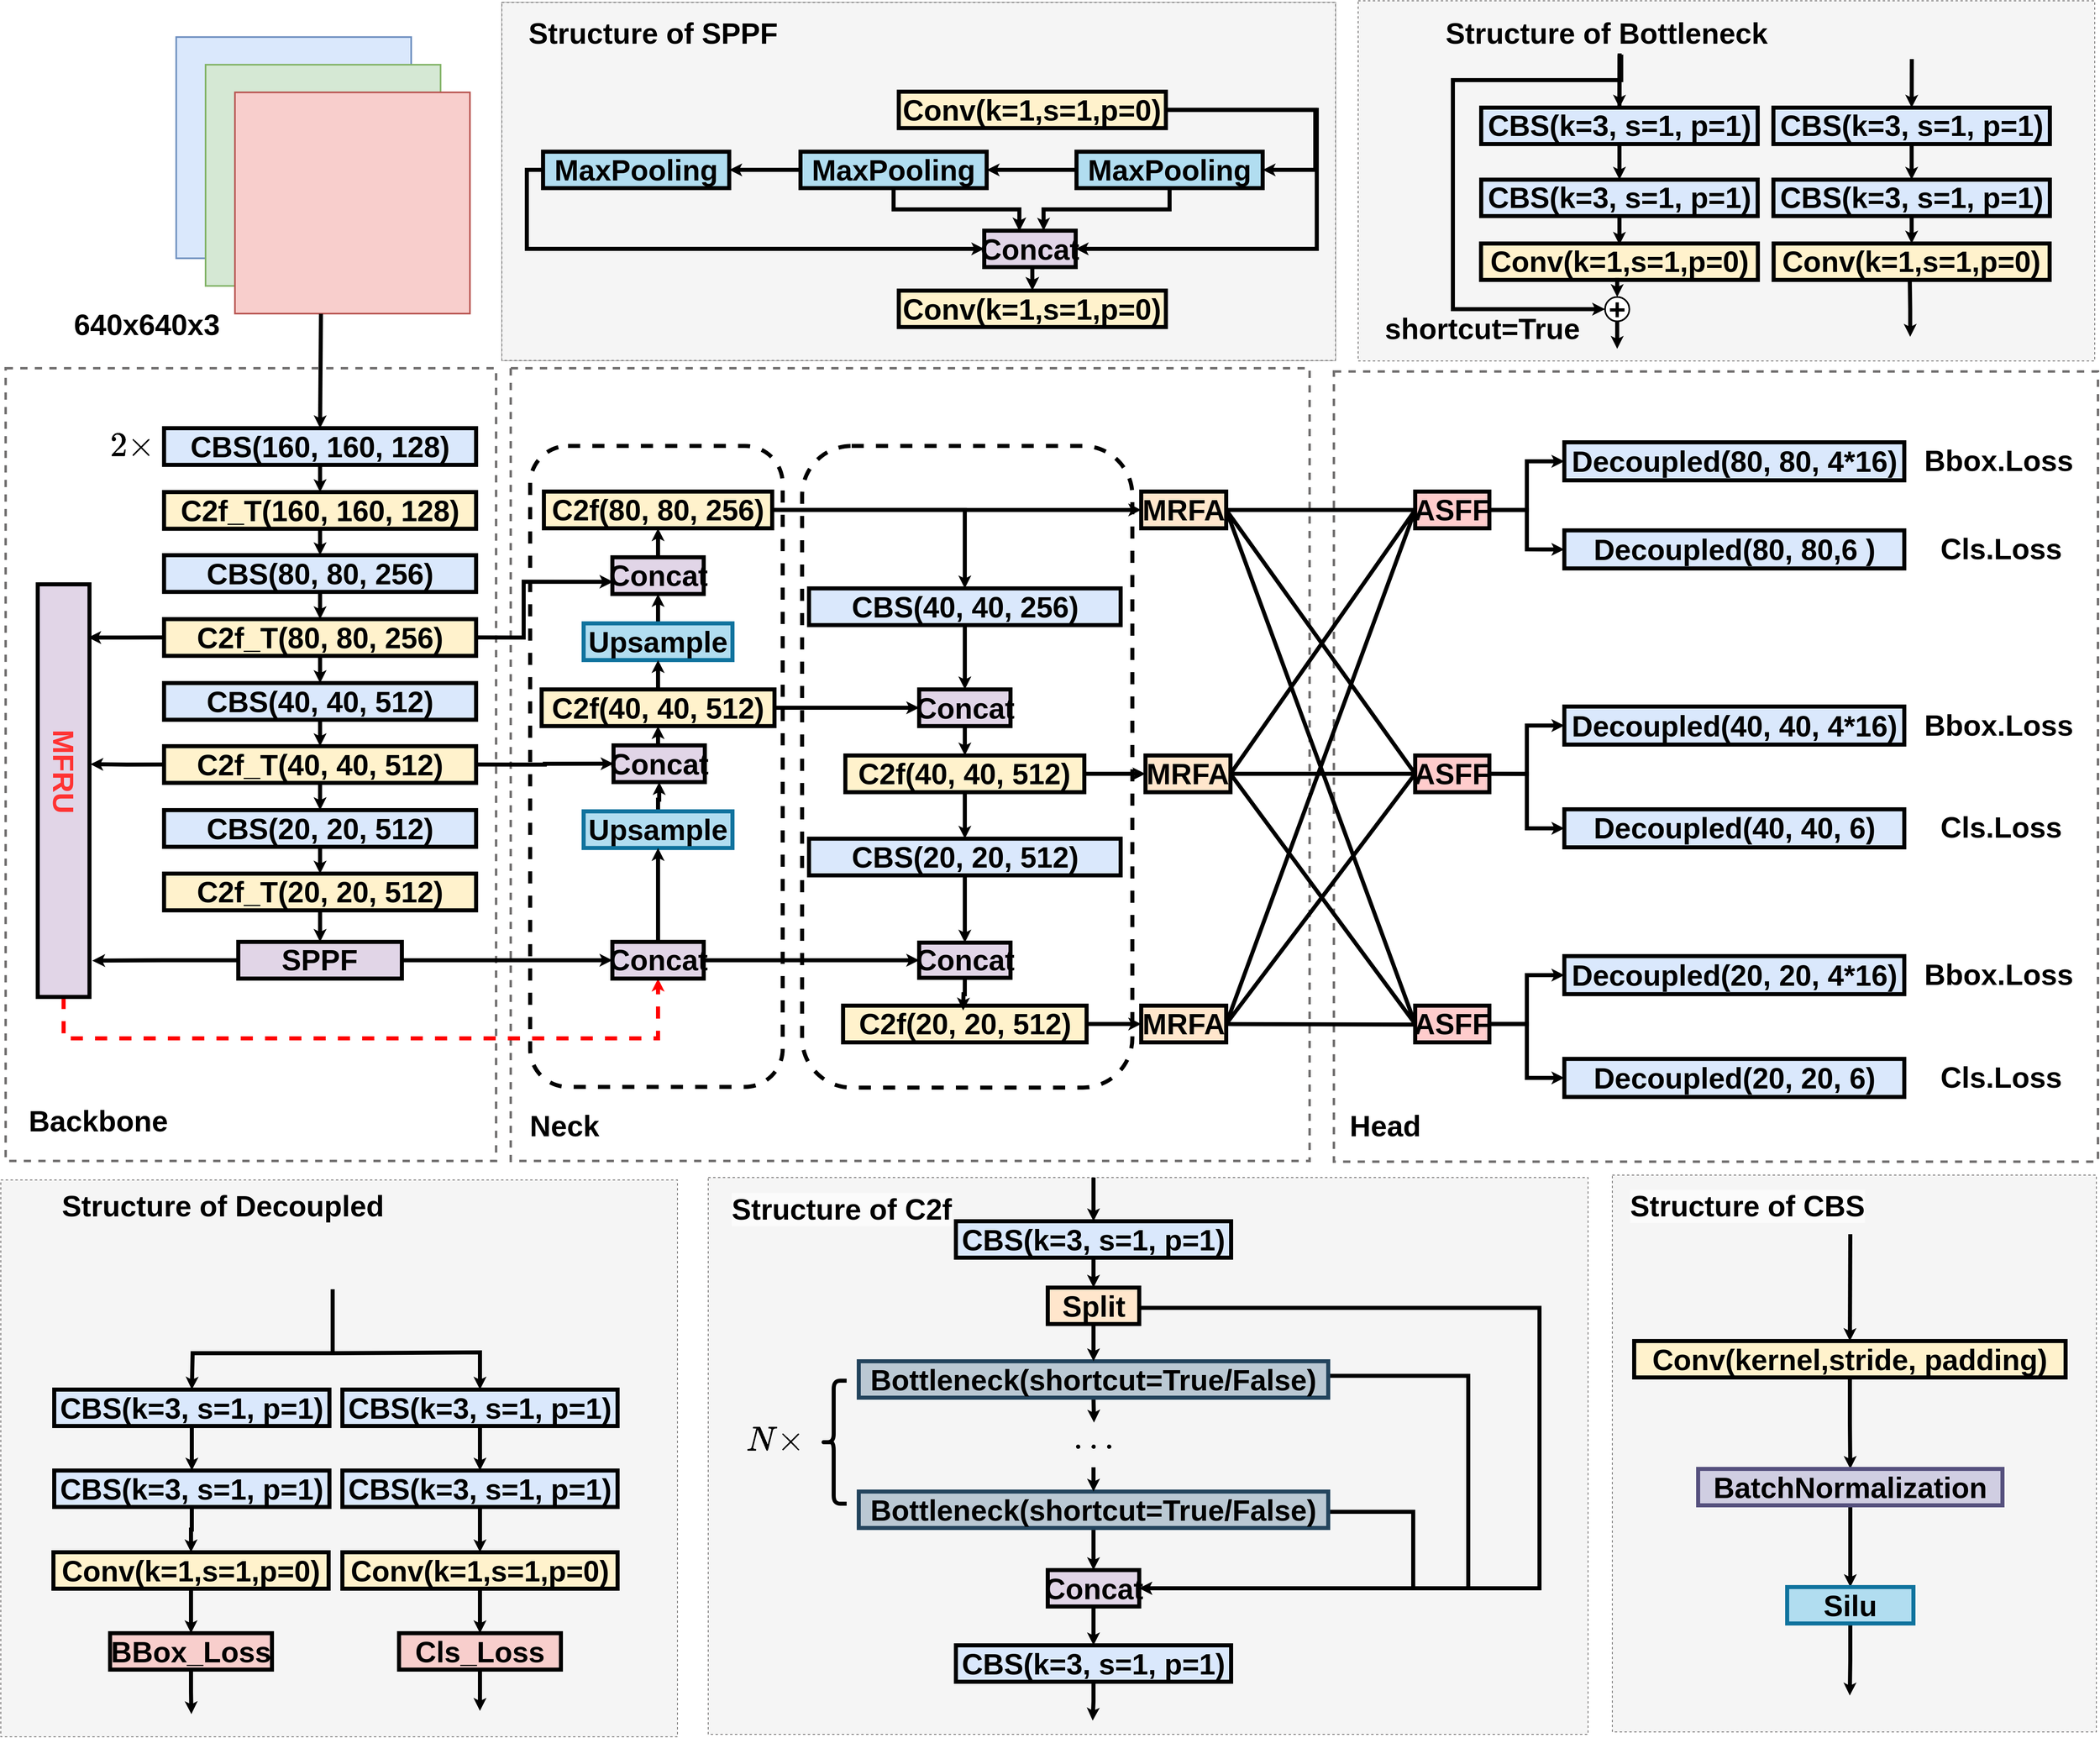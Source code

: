 <mxfile version="21.6.1" type="device" pages="2">
  <diagram name="第 1 页" id="NDr2Wt75yoK7TmTYEIS4">
    <mxGraphModel dx="3166" dy="2228" grid="0" gridSize="1" guides="0" tooltips="1" connect="1" arrows="1" fold="1" page="0" pageScale="1" pageWidth="827" pageHeight="1169" math="1" shadow="0">
      <root>
        <mxCell id="0" />
        <mxCell id="1" parent="0" />
        <mxCell id="xukoIM6yVzK1J7r1mZyQ-151" value="" style="rounded=0;whiteSpace=wrap;html=1;fillColor=#f5f5f5;strokeColor=#716f6f;dashed=1;fontColor=#333333;fontSize=13;fontStyle=1;strokeWidth=1;" parent="1" vertex="1">
          <mxGeometry x="2009" y="1201" width="598" height="688" as="geometry" />
        </mxCell>
        <mxCell id="xukoIM6yVzK1J7r1mZyQ-150" value="" style="rounded=0;whiteSpace=wrap;html=1;fillColor=#f5f5f5;strokeColor=#716f6f;dashed=1;fontColor=#333333;fontSize=13;fontStyle=1;strokeWidth=1;" parent="1" vertex="1">
          <mxGeometry x="892" y="1204" width="1087" height="688" as="geometry" />
        </mxCell>
        <mxCell id="rH9pZTcMaieKyR6sFyvk-13" value="&lt;font style=&quot;font-size: 36px;&quot;&gt;640x640x3&lt;/font&gt;" style="text;html=1;align=center;verticalAlign=middle;resizable=0;points=[];autosize=1;strokeColor=none;fillColor=none;fontStyle=1;fontSize=13;strokeWidth=2;" parent="1" vertex="1">
          <mxGeometry x="95.999" y="120.004" width="204" height="60" as="geometry" />
        </mxCell>
        <mxCell id="z4h9OHSXeyEkgedwNMql-7" value="" style="group;fontSize=13;fontStyle=1;strokeWidth=2;" parent="1" vertex="1" connectable="0">
          <mxGeometry x="234.706" y="-205.22" width="362.882" height="341.695" as="geometry" />
        </mxCell>
        <mxCell id="z4h9OHSXeyEkgedwNMql-4" value="" style="rounded=0;whiteSpace=wrap;html=1;fillColor=#dae8fc;strokeColor=#6c8ebf;fontSize=13;fontStyle=1;strokeWidth=2;" parent="z4h9OHSXeyEkgedwNMql-7" vertex="1">
          <mxGeometry width="290.306" height="273.356" as="geometry" />
        </mxCell>
        <mxCell id="z4h9OHSXeyEkgedwNMql-5" value="" style="rounded=0;whiteSpace=wrap;html=1;fillColor=#d5e8d4;strokeColor=#82b366;fontSize=13;fontStyle=1;strokeWidth=2;" parent="z4h9OHSXeyEkgedwNMql-7" vertex="1">
          <mxGeometry x="36.288" y="34.169" width="290.306" height="273.356" as="geometry" />
        </mxCell>
        <mxCell id="z4h9OHSXeyEkgedwNMql-6" value="" style="rounded=0;whiteSpace=wrap;html=1;fillColor=#f8cecc;strokeColor=#b85450;fontSize=13;fontStyle=1;strokeWidth=2;" parent="z4h9OHSXeyEkgedwNMql-7" vertex="1">
          <mxGeometry x="72.576" y="68.339" width="290.306" height="273.356" as="geometry" />
        </mxCell>
        <mxCell id="z4h9OHSXeyEkgedwNMql-3" value="" style="endArrow=classic;html=1;rounded=0;entryX=0.5;entryY=0;entryDx=0;entryDy=0;strokeWidth=5;endSize=0;fontSize=13;fontStyle=1;exitX=0.366;exitY=1.001;exitDx=0;exitDy=0;exitPerimeter=0;" parent="1" source="z4h9OHSXeyEkgedwNMql-6" target="QCKjsTRWbGNC5z5zQ7tu-2" edge="1">
          <mxGeometry width="50" height="50" relative="1" as="geometry">
            <mxPoint x="281.529" y="147.864" as="sourcePoint" />
            <mxPoint x="386.882" y="147.864" as="targetPoint" />
          </mxGeometry>
        </mxCell>
        <mxCell id="8zbeVx-azTAhkl1UtcLz-1" value="" style="rounded=1;whiteSpace=wrap;html=1;fillColor=none;dashed=1;strokeColor=#000000;strokeWidth=5;" parent="1" vertex="1">
          <mxGeometry x="672" y="300" width="312" height="792" as="geometry" />
        </mxCell>
        <mxCell id="lHUa5RbBdk3-81Ev4RZT-31" value="" style="rounded=0;whiteSpace=wrap;html=1;fillColor=none;dashed=1;strokeColor=#716f6f;strokeWidth=3;" parent="1" vertex="1">
          <mxGeometry x="24" y="204.004" width="605.91" height="979.525" as="geometry" />
        </mxCell>
        <mxCell id="lHUa5RbBdk3-81Ev4RZT-32" value="" style="rounded=0;whiteSpace=wrap;html=1;fillColor=none;dashed=1;strokeColor=#716f6f;strokeWidth=3;" parent="1" vertex="1">
          <mxGeometry x="648" y="204" width="987" height="979.53" as="geometry" />
        </mxCell>
        <mxCell id="lHUa5RbBdk3-81Ev4RZT-33" value="" style="rounded=0;whiteSpace=wrap;html=1;fillColor=none;dashed=1;strokeColor=#716f6f;strokeWidth=3;" parent="1" vertex="1">
          <mxGeometry x="1665" y="208" width="944" height="976.34" as="geometry" />
        </mxCell>
        <mxCell id="QCKjsTRWbGNC5z5zQ7tu-47" value="&lt;font style=&quot;font-size: 36px;&quot;&gt;&lt;span style=&quot;font-size: 36px;&quot;&gt;Backbone&lt;/span&gt;&lt;/font&gt;" style="text;html=1;align=center;verticalAlign=middle;resizable=0;points=[];autosize=1;strokeColor=none;fillColor=none;fontSize=36;fontStyle=1;strokeWidth=5;" parent="1" vertex="1">
          <mxGeometry x="36" y="1104.001" width="204" height="60" as="geometry" />
        </mxCell>
        <mxCell id="QCKjsTRWbGNC5z5zQ7tu-48" value="&lt;font style=&quot;font-size: 36px;&quot;&gt;&lt;span style=&quot;font-size: 36px;&quot;&gt;Neck&lt;/span&gt;&lt;/font&gt;" style="text;html=1;align=center;verticalAlign=middle;resizable=0;points=[];autosize=1;strokeColor=none;fillColor=none;fontSize=36;fontStyle=1;strokeWidth=5;" parent="1" vertex="1">
          <mxGeometry x="659.995" y="1109.996" width="108" height="60" as="geometry" />
        </mxCell>
        <mxCell id="QCKjsTRWbGNC5z5zQ7tu-49" value="&lt;font style=&quot;font-size: 36px;&quot;&gt;&lt;span style=&quot;font-size: 36px;&quot;&gt;Head&lt;/span&gt;&lt;/font&gt;" style="text;html=1;align=center;verticalAlign=middle;resizable=0;points=[];autosize=1;strokeColor=none;fillColor=none;fontSize=36;fontStyle=1;strokeWidth=5;" parent="1" vertex="1">
          <mxGeometry x="1667.996" y="1109.996" width="120" height="60" as="geometry" />
        </mxCell>
        <mxCell id="QCKjsTRWbGNC5z5zQ7tu-3" value="&lt;font style=&quot;font-size: 36px;&quot;&gt;$$2\times$$&lt;/font&gt;" style="text;html=1;align=center;verticalAlign=middle;resizable=0;points=[];autosize=1;strokeColor=none;fillColor=none;fontSize=25;fontStyle=1;strokeWidth=2;" parent="1" vertex="1">
          <mxGeometry x="66.004" y="269.996" width="228" height="60" as="geometry" />
        </mxCell>
        <mxCell id="QCKjsTRWbGNC5z5zQ7tu-20" value="&lt;span style=&quot;font-size: 36px;&quot;&gt;Concat&lt;/span&gt;" style="rounded=0;whiteSpace=wrap;html=1;rotation=0;fillColor=#e1d5e7;strokeColor=#000000;strokeWidth=5;fontSize=36;fontStyle=1" parent="1" vertex="1">
          <mxGeometry x="773.591" y="437.602" width="112.825" height="45.348" as="geometry" />
        </mxCell>
        <mxCell id="QCKjsTRWbGNC5z5zQ7tu-24" value="&lt;span style=&quot;font-size: 36px;&quot;&gt;Concat&lt;/span&gt;" style="rounded=0;whiteSpace=wrap;html=1;rotation=0;fillColor=#e1d5e7;strokeColor=#000000;strokeWidth=5;fontSize=36;fontStyle=1;flipH=0;flipV=1;" parent="1" vertex="1">
          <mxGeometry x="775.001" y="670.0" width="112.825" height="45.348" as="geometry" />
        </mxCell>
        <mxCell id="QCKjsTRWbGNC5z5zQ7tu-25" style="edgeStyle=orthogonalEdgeStyle;orthogonalLoop=1;jettySize=auto;html=1;exitX=0.5;exitY=0;exitDx=0;exitDy=0;entryX=0.5;entryY=1;entryDx=0;entryDy=0;strokeWidth=5;rounded=0;endSize=0;fontSize=36;fontStyle=1" parent="1" source="QCKjsTRWbGNC5z5zQ7tu-26" target="QCKjsTRWbGNC5z5zQ7tu-24" edge="1">
          <mxGeometry relative="1" as="geometry">
            <Array as="points">
              <mxPoint x="830.843" y="737.088" />
              <mxPoint x="830.843" y="737.088" />
            </Array>
          </mxGeometry>
        </mxCell>
        <mxCell id="QCKjsTRWbGNC5z5zQ7tu-26" value="&lt;font style=&quot;font-size: 36px;&quot;&gt;Upsample&lt;/font&gt;" style="rounded=0;whiteSpace=wrap;html=1;rotation=0;fillColor=#b1ddf0;strokeColor=#10739e;strokeWidth=5;fontSize=36;fontStyle=1" parent="1" vertex="1">
          <mxGeometry x="738.059" y="751.525" width="183.89" height="45.275" as="geometry" />
        </mxCell>
        <mxCell id="Gp3RY7wI41NApQQ0laFh-113" style="edgeStyle=orthogonalEdgeStyle;rounded=0;orthogonalLoop=1;jettySize=auto;html=1;exitX=0.5;exitY=0;exitDx=0;exitDy=0;entryX=0.5;entryY=1;entryDx=0;entryDy=0;strokeWidth=5;endSize=0;startSize=2;fontSize=36;fontStyle=1" parent="1" source="QCKjsTRWbGNC5z5zQ7tu-28" target="QCKjsTRWbGNC5z5zQ7tu-20" edge="1">
          <mxGeometry relative="1" as="geometry" />
        </mxCell>
        <mxCell id="QCKjsTRWbGNC5z5zQ7tu-28" value="&lt;span style=&quot;font-size: 36px;&quot;&gt;Upsample&lt;/span&gt;" style="rounded=0;whiteSpace=wrap;html=1;rotation=0;fillColor=#b1ddf0;strokeColor=#10739e;strokeWidth=5;fontSize=36;fontStyle=1" parent="1" vertex="1">
          <mxGeometry x="738.059" y="519.229" width="183.89" height="45.348" as="geometry" />
        </mxCell>
        <mxCell id="Gp3RY7wI41NApQQ0laFh-112" style="edgeStyle=orthogonalEdgeStyle;rounded=0;orthogonalLoop=1;jettySize=auto;html=1;exitX=0.5;exitY=0;exitDx=0;exitDy=0;entryX=0.5;entryY=1;entryDx=0;entryDy=0;strokeWidth=5;endSize=0;fontSize=36;fontStyle=1" parent="1" source="QCKjsTRWbGNC5z5zQ7tu-34" target="QCKjsTRWbGNC5z5zQ7tu-28" edge="1">
          <mxGeometry relative="1" as="geometry" />
        </mxCell>
        <mxCell id="QCKjsTRWbGNC5z5zQ7tu-34" value="&lt;span style=&quot;font-size: 36px;&quot;&gt;C2f(40, 40, 512)&lt;/span&gt;" style="rounded=0;whiteSpace=wrap;html=1;fillColor=#fff2cc;strokeColor=#000000;strokeWidth=5;fontSize=36;fontStyle=1" parent="1" vertex="1">
          <mxGeometry x="686.151" y="600.856" width="287.705" height="45.348" as="geometry" />
        </mxCell>
        <mxCell id="Gp3RY7wI41NApQQ0laFh-111" style="edgeStyle=orthogonalEdgeStyle;rounded=0;orthogonalLoop=1;jettySize=auto;html=1;exitX=0.5;exitY=0;exitDx=0;exitDy=0;entryX=0.5;entryY=1;entryDx=0;entryDy=0;strokeWidth=5;endSize=0;fontSize=36;fontStyle=1" parent="1" source="QCKjsTRWbGNC5z5zQ7tu-24" target="QCKjsTRWbGNC5z5zQ7tu-34" edge="1">
          <mxGeometry relative="1" as="geometry" />
        </mxCell>
        <mxCell id="QCKjsTRWbGNC5z5zQ7tu-37" value="&lt;span style=&quot;font-size: 36px;&quot;&gt;C2f(80, 80, 256)&lt;/span&gt;" style="rounded=0;whiteSpace=wrap;html=1;fillColor=#fff2cc;strokeColor=#000000;strokeWidth=5;fontSize=36;fontStyle=1" parent="1" vertex="1">
          <mxGeometry x="688.972" y="356.389" width="282.063" height="45.348" as="geometry" />
        </mxCell>
        <mxCell id="Gp3RY7wI41NApQQ0laFh-114" style="edgeStyle=orthogonalEdgeStyle;rounded=0;orthogonalLoop=1;jettySize=auto;html=1;exitX=0.5;exitY=0;exitDx=0;exitDy=0;entryX=0.5;entryY=1;entryDx=0;entryDy=0;strokeWidth=5;endSize=0;fontSize=36;fontStyle=1" parent="1" source="QCKjsTRWbGNC5z5zQ7tu-20" target="QCKjsTRWbGNC5z5zQ7tu-37" edge="1">
          <mxGeometry relative="1" as="geometry" />
        </mxCell>
        <mxCell id="QCKjsTRWbGNC5z5zQ7tu-39" value="CBS(40, 40, 256)" style="rounded=0;whiteSpace=wrap;html=1;fillColor=#dae8fc;strokeColor=#000000;strokeWidth=5;fontSize=36;fontStyle=1" parent="1" vertex="1">
          <mxGeometry x="1016.535" y="476.037" width="385" height="45.348" as="geometry" />
        </mxCell>
        <mxCell id="QCKjsTRWbGNC5z5zQ7tu-35" value="" style="edgeStyle=orthogonalEdgeStyle;rounded=0;orthogonalLoop=1;jettySize=auto;html=1;strokeWidth=5;endSize=0;fontSize=36;fontStyle=1" parent="1" source="QCKjsTRWbGNC5z5zQ7tu-37" target="QCKjsTRWbGNC5z5zQ7tu-39" edge="1">
          <mxGeometry relative="1" as="geometry" />
        </mxCell>
        <mxCell id="QCKjsTRWbGNC5z5zQ7tu-41" value="&lt;span style=&quot;font-size: 36px;&quot;&gt;&lt;font style=&quot;font-size: 36px;&quot;&gt;C2f(40, 40, 512)&lt;/font&gt;&lt;/span&gt;" style="rounded=0;whiteSpace=wrap;html=1;fillColor=#fff2cc;strokeColor=#000000;rotation=0;strokeWidth=5;fontSize=36;fontStyle=1" parent="1" vertex="1">
          <mxGeometry x="1061.422" y="682.483" width="295.226" height="45.348" as="geometry" />
        </mxCell>
        <mxCell id="Gp3RY7wI41NApQQ0laFh-126" style="edgeStyle=orthogonalEdgeStyle;rounded=0;orthogonalLoop=1;jettySize=auto;html=1;exitX=0.5;exitY=1;exitDx=0;exitDy=0;entryX=0.5;entryY=0;entryDx=0;entryDy=0;strokeWidth=5;endSize=0;fontSize=36;fontStyle=1" parent="1" source="QCKjsTRWbGNC5z5zQ7tu-43" target="QCKjsTRWbGNC5z5zQ7tu-41" edge="1">
          <mxGeometry relative="1" as="geometry" />
        </mxCell>
        <mxCell id="QCKjsTRWbGNC5z5zQ7tu-43" value="&lt;span style=&quot;font-size: 36px;&quot;&gt;Concat&lt;/span&gt;" style="rounded=0;whiteSpace=wrap;html=1;rotation=0;fillColor=#e1d5e7;strokeColor=#000000;strokeWidth=5;fontStyle=1;fontSize=36;" parent="1" vertex="1">
          <mxGeometry x="1152.622" y="600.856" width="112.825" height="45.348" as="geometry" />
        </mxCell>
        <mxCell id="QCKjsTRWbGNC5z5zQ7tu-33" style="edgeStyle=orthogonalEdgeStyle;rounded=0;orthogonalLoop=1;jettySize=auto;html=1;exitX=1;exitY=0.5;exitDx=0;exitDy=0;entryX=0;entryY=0.5;entryDx=0;entryDy=0;strokeWidth=5;endSize=0;fontSize=36;fontStyle=1" parent="1" source="QCKjsTRWbGNC5z5zQ7tu-34" target="QCKjsTRWbGNC5z5zQ7tu-43" edge="1">
          <mxGeometry relative="1" as="geometry" />
        </mxCell>
        <mxCell id="Gp3RY7wI41NApQQ0laFh-125" style="edgeStyle=orthogonalEdgeStyle;rounded=0;orthogonalLoop=1;jettySize=auto;html=1;exitX=0.5;exitY=1;exitDx=0;exitDy=0;entryX=0.5;entryY=0;entryDx=0;entryDy=0;strokeWidth=5;endSize=0;fontSize=36;fontStyle=1" parent="1" source="QCKjsTRWbGNC5z5zQ7tu-39" target="QCKjsTRWbGNC5z5zQ7tu-43" edge="1">
          <mxGeometry relative="1" as="geometry" />
        </mxCell>
        <mxCell id="QCKjsTRWbGNC5z5zQ7tu-60" value="ASFF" style="rounded=0;whiteSpace=wrap;html=1;fillColor=#ffcccc;strokeColor=#000000;fontStyle=1;fontSize=36;strokeWidth=5;" parent="1" vertex="1">
          <mxGeometry x="1765.413" y="356.389" width="91.671" height="45.348" as="geometry" />
        </mxCell>
        <mxCell id="QCKjsTRWbGNC5z5zQ7tu-61" value="ASFF" style="rounded=0;whiteSpace=wrap;html=1;fillColor=#ffcccc;strokeColor=#000000;fontStyle=1;fontSize=36;strokeWidth=5;" parent="1" vertex="1">
          <mxGeometry x="1765.413" y="682.483" width="91.671" height="45.348" as="geometry" />
        </mxCell>
        <mxCell id="QCKjsTRWbGNC5z5zQ7tu-67" value="Decoupled(80, 80, 4*16)" style="rounded=0;whiteSpace=wrap;html=1;fillColor=#dae8fc;strokeColor=#000000;fontStyle=1;fontSize=36;rotation=0;strokeWidth=5;" parent="1" vertex="1">
          <mxGeometry x="1949.7" y="295.514" width="420" height="47" as="geometry" />
        </mxCell>
        <mxCell id="lHUa5RbBdk3-81Ev4RZT-9" style="edgeStyle=orthogonalEdgeStyle;rounded=0;orthogonalLoop=1;jettySize=auto;html=1;exitX=1;exitY=0.5;exitDx=0;exitDy=0;entryX=0;entryY=0.5;entryDx=0;entryDy=0;strokeWidth=5;endSize=0;fontSize=25;fontStyle=1" parent="1" source="QCKjsTRWbGNC5z5zQ7tu-60" target="QCKjsTRWbGNC5z5zQ7tu-67" edge="1">
          <mxGeometry relative="1" as="geometry" />
        </mxCell>
        <mxCell id="QCKjsTRWbGNC5z5zQ7tu-69" value="Decoupled(80, 80,6 )" style="rounded=0;whiteSpace=wrap;html=1;fillColor=#dae8fc;strokeColor=#000000;fontStyle=1;fontSize=36;rotation=0;strokeWidth=5;" parent="1" vertex="1">
          <mxGeometry x="1949.703" y="404.347" width="420" height="47" as="geometry" />
        </mxCell>
        <mxCell id="lHUa5RbBdk3-81Ev4RZT-10" style="edgeStyle=orthogonalEdgeStyle;rounded=0;orthogonalLoop=1;jettySize=auto;html=1;exitX=1;exitY=0.5;exitDx=0;exitDy=0;entryX=0;entryY=0.5;entryDx=0;entryDy=0;strokeWidth=5;endSize=0;fontSize=25;fontStyle=1" parent="1" source="QCKjsTRWbGNC5z5zQ7tu-60" target="QCKjsTRWbGNC5z5zQ7tu-69" edge="1">
          <mxGeometry relative="1" as="geometry" />
        </mxCell>
        <mxCell id="QCKjsTRWbGNC5z5zQ7tu-72" value="Decoupled(40, 40, 4*16)" style="rounded=0;whiteSpace=wrap;html=1;fillColor=#dae8fc;strokeColor=#000000;fontStyle=1;fontSize=36;rotation=0;strokeWidth=5;" parent="1" vertex="1">
          <mxGeometry x="1949.703" y="622.019" width="420" height="47" as="geometry" />
        </mxCell>
        <mxCell id="lHUa5RbBdk3-81Ev4RZT-6" style="edgeStyle=orthogonalEdgeStyle;rounded=0;orthogonalLoop=1;jettySize=auto;html=1;exitX=1;exitY=0.5;exitDx=0;exitDy=0;entryX=0;entryY=0.5;entryDx=0;entryDy=0;strokeWidth=5;endSize=0;fontSize=25;fontStyle=1" parent="1" source="QCKjsTRWbGNC5z5zQ7tu-61" target="QCKjsTRWbGNC5z5zQ7tu-72" edge="1">
          <mxGeometry relative="1" as="geometry" />
        </mxCell>
        <mxCell id="QCKjsTRWbGNC5z5zQ7tu-74" value="Decoupled(40, 40, 6)" style="rounded=0;whiteSpace=wrap;html=1;fillColor=#dae8fc;strokeColor=#000000;fontStyle=1;fontSize=36;rotation=0;strokeWidth=5;" parent="1" vertex="1">
          <mxGeometry x="1949.703" y="748.994" width="420" height="47" as="geometry" />
        </mxCell>
        <mxCell id="QCKjsTRWbGNC5z5zQ7tu-80" value="ASFF" style="rounded=0;whiteSpace=wrap;html=1;fillColor=#ffcccc;strokeColor=#000000;fontStyle=1;fontSize=36;strokeWidth=5;" parent="1" vertex="1">
          <mxGeometry x="1765.413" y="991.611" width="91.671" height="45.348" as="geometry" />
        </mxCell>
        <mxCell id="lHUa5RbBdk3-81Ev4RZT-7" style="edgeStyle=orthogonalEdgeStyle;rounded=0;orthogonalLoop=1;jettySize=auto;html=1;exitX=1;exitY=0.5;exitDx=0;exitDy=0;entryX=0;entryY=0.5;entryDx=0;entryDy=0;strokeWidth=5;endSize=0;fontSize=25;fontStyle=1" parent="1" source="QCKjsTRWbGNC5z5zQ7tu-61" target="QCKjsTRWbGNC5z5zQ7tu-74" edge="1">
          <mxGeometry relative="1" as="geometry" />
        </mxCell>
        <mxCell id="QCKjsTRWbGNC5z5zQ7tu-82" value="Decoupled(20, 20, 4*16)" style="rounded=0;whiteSpace=wrap;html=1;fillColor=#dae8fc;strokeColor=#000000;fontStyle=1;fontSize=36;rotation=0;strokeWidth=5;" parent="1" vertex="1">
          <mxGeometry x="1949.703" y="930.388" width="420" height="47" as="geometry" />
        </mxCell>
        <mxCell id="lHUa5RbBdk3-81Ev4RZT-4" style="edgeStyle=orthogonalEdgeStyle;rounded=0;orthogonalLoop=1;jettySize=auto;html=1;exitX=1;exitY=0.5;exitDx=0;exitDy=0;entryX=0;entryY=0.5;entryDx=0;entryDy=0;strokeWidth=5;endSize=0;fontSize=25;fontStyle=1" parent="1" source="QCKjsTRWbGNC5z5zQ7tu-80" target="QCKjsTRWbGNC5z5zQ7tu-82" edge="1">
          <mxGeometry relative="1" as="geometry" />
        </mxCell>
        <mxCell id="QCKjsTRWbGNC5z5zQ7tu-84" value="Decoupled(20, 20, 6)" style="rounded=0;whiteSpace=wrap;html=1;fillColor=#dae8fc;strokeColor=#000000;fontStyle=1;fontSize=36;rotation=0;strokeWidth=5;" parent="1" vertex="1">
          <mxGeometry x="1949.703" y="1057.363" width="420" height="47" as="geometry" />
        </mxCell>
        <mxCell id="QCKjsTRWbGNC5z5zQ7tu-89" value="&lt;span style=&quot;font-size: 36px;&quot;&gt;CBS(20, 20, 512)&lt;/span&gt;" style="rounded=0;whiteSpace=wrap;html=1;fillColor=#dae8fc;strokeColor=#000000;strokeWidth=5;fontSize=36;fontStyle=1" parent="1" vertex="1">
          <mxGeometry x="1016.535" y="785.273" width="385" height="45.348" as="geometry" />
        </mxCell>
        <mxCell id="Gp3RY7wI41NApQQ0laFh-127" style="edgeStyle=orthogonalEdgeStyle;rounded=0;orthogonalLoop=1;jettySize=auto;html=1;exitX=0.5;exitY=1;exitDx=0;exitDy=0;entryX=0.5;entryY=0;entryDx=0;entryDy=0;strokeWidth=5;endSize=0;fontSize=36;fontStyle=1" parent="1" source="QCKjsTRWbGNC5z5zQ7tu-41" target="QCKjsTRWbGNC5z5zQ7tu-89" edge="1">
          <mxGeometry relative="1" as="geometry" />
        </mxCell>
        <mxCell id="QCKjsTRWbGNC5z5zQ7tu-91" value="&lt;span style=&quot;font-size: 36px;&quot;&gt;Concat&lt;/span&gt;" style="rounded=0;whiteSpace=wrap;html=1;rotation=0;fillColor=#e1d5e7;strokeColor=#000000;strokeWidth=5;fontStyle=1;fontSize=36;" parent="1" vertex="1">
          <mxGeometry x="1152.622" y="913.737" width="112.825" height="43.508" as="geometry" />
        </mxCell>
        <mxCell id="Gp3RY7wI41NApQQ0laFh-128" style="edgeStyle=orthogonalEdgeStyle;rounded=0;orthogonalLoop=1;jettySize=auto;html=1;exitX=0.5;exitY=1;exitDx=0;exitDy=0;entryX=0.5;entryY=0;entryDx=0;entryDy=0;strokeWidth=5;endSize=0;fontSize=36;fontStyle=1" parent="1" source="QCKjsTRWbGNC5z5zQ7tu-89" target="QCKjsTRWbGNC5z5zQ7tu-91" edge="1">
          <mxGeometry relative="1" as="geometry" />
        </mxCell>
        <mxCell id="QCKjsTRWbGNC5z5zQ7tu-93" value="&lt;span style=&quot;font-size: 36px;&quot;&gt;&lt;font style=&quot;font-size: 36px;&quot;&gt;C2f(20, 20, 512)&lt;/font&gt;&lt;/span&gt;" style="rounded=0;whiteSpace=wrap;html=1;fillColor=#fff2cc;strokeColor=#000000;rotation=0;strokeWidth=5;fontSize=36;fontStyle=1" parent="1" vertex="1">
          <mxGeometry x="1058.601" y="991.611" width="300.868" height="45.348" as="geometry" />
        </mxCell>
        <mxCell id="Gp3RY7wI41NApQQ0laFh-129" style="edgeStyle=orthogonalEdgeStyle;rounded=0;orthogonalLoop=1;jettySize=auto;html=1;exitX=0.5;exitY=1;exitDx=0;exitDy=0;entryX=0.5;entryY=0;entryDx=0;entryDy=0;strokeWidth=5;endSize=0;fontSize=36;fontStyle=1" parent="1" source="QCKjsTRWbGNC5z5zQ7tu-91" edge="1">
          <mxGeometry relative="1" as="geometry">
            <mxPoint x="1206.928" y="997.658" as="targetPoint" />
          </mxGeometry>
        </mxCell>
        <mxCell id="xukoIM6yVzK1J7r1mZyQ-8" style="edgeStyle=orthogonalEdgeStyle;rounded=0;orthogonalLoop=1;jettySize=auto;html=1;exitX=0.5;exitY=1;exitDx=0;exitDy=0;entryX=0.5;entryY=1;entryDx=0;entryDy=0;strokeColor=#ff0000;strokeWidth=5;endSize=0;dashed=1;" parent="1" source="QCKjsTRWbGNC5z5zQ7tu-100" target="xukoIM6yVzK1J7r1mZyQ-3" edge="1">
          <mxGeometry relative="1" as="geometry">
            <Array as="points">
              <mxPoint x="96" y="1032" />
              <mxPoint x="830" y="1032" />
            </Array>
          </mxGeometry>
        </mxCell>
        <mxCell id="QCKjsTRWbGNC5z5zQ7tu-100" value="" style="rounded=0;whiteSpace=wrap;html=1;fillColor=#e1d5e7;strokeWidth=5;strokeColor=#000000;rotation=0;fontSize=25;fontStyle=1;" parent="1" vertex="1">
          <mxGeometry x="63.63" y="471" width="63.93" height="509.81" as="geometry" />
        </mxCell>
        <mxCell id="wCTWLyg3z84zOQGdiqtX-11" value="MRFA" style="rounded=0;whiteSpace=wrap;html=1;fillColor=#ffe6cc;strokeColor=#000000;rotation=0;strokeWidth=5;fontStyle=1;fontSize=36;" parent="1" vertex="1">
          <mxGeometry x="1426.937" y="356.389" width="105" height="45.348" as="geometry" />
        </mxCell>
        <mxCell id="wCTWLyg3z84zOQGdiqtX-13" style="edgeStyle=orthogonalEdgeStyle;rounded=0;orthogonalLoop=1;jettySize=auto;html=1;exitX=1;exitY=0.5;exitDx=0;exitDy=0;entryX=0;entryY=0.5;entryDx=0;entryDy=0;strokeWidth=5;endSize=0;fontSize=36;fontStyle=1" parent="1" source="QCKjsTRWbGNC5z5zQ7tu-37" target="wCTWLyg3z84zOQGdiqtX-11" edge="1">
          <mxGeometry relative="1" as="geometry" />
        </mxCell>
        <mxCell id="wCTWLyg3z84zOQGdiqtX-14" value="MRFA" style="rounded=0;whiteSpace=wrap;html=1;fillColor=#ffe6cc;strokeColor=#000000;rotation=0;strokeWidth=5;fontStyle=1;fontSize=36;" parent="1" vertex="1">
          <mxGeometry x="1432.206" y="682.483" width="105" height="45.348" as="geometry" />
        </mxCell>
        <mxCell id="wCTWLyg3z84zOQGdiqtX-19" style="edgeStyle=orthogonalEdgeStyle;rounded=0;orthogonalLoop=1;jettySize=auto;html=1;exitX=1;exitY=0.5;exitDx=0;exitDy=0;entryX=0;entryY=0.5;entryDx=0;entryDy=0;strokeWidth=5;fontStyle=1;fontSize=36;endSize=0;" parent="1" source="QCKjsTRWbGNC5z5zQ7tu-41" target="wCTWLyg3z84zOQGdiqtX-14" edge="1">
          <mxGeometry relative="1" as="geometry" />
        </mxCell>
        <mxCell id="wCTWLyg3z84zOQGdiqtX-15" value="MRFA" style="rounded=0;whiteSpace=wrap;html=1;fillColor=#ffe6cc;strokeColor=#000000;rotation=0;strokeWidth=5;fontStyle=1;fontSize=36;" parent="1" vertex="1">
          <mxGeometry x="1426.937" y="991.611" width="105" height="45.348" as="geometry" />
        </mxCell>
        <mxCell id="wCTWLyg3z84zOQGdiqtX-21" style="edgeStyle=orthogonalEdgeStyle;rounded=0;orthogonalLoop=1;jettySize=auto;html=1;exitX=1;exitY=0.5;exitDx=0;exitDy=0;entryX=0;entryY=0.5;entryDx=0;entryDy=0;strokeWidth=5;fontStyle=1;fontSize=36;endSize=0;" parent="1" source="QCKjsTRWbGNC5z5zQ7tu-93" target="wCTWLyg3z84zOQGdiqtX-15" edge="1">
          <mxGeometry relative="1" as="geometry" />
        </mxCell>
        <mxCell id="z4h9OHSXeyEkgedwNMql-43" value="&lt;div style=&quot;text-align: justify;&quot;&gt;&lt;span style=&quot;color: rgb(255, 51, 51); background-color: initial;&quot;&gt;&lt;font style=&quot;font-size: 36px;&quot;&gt;MFRU&lt;/font&gt;&lt;/span&gt;&lt;/div&gt;" style="text;html=1;align=center;verticalAlign=middle;resizable=0;points=[];autosize=1;strokeColor=none;fillColor=none;rotation=90;fontSize=25;fontStyle=1;strokeWidth=2;" parent="1" vertex="1">
          <mxGeometry x="29.857" y="671.792" width="132" height="60" as="geometry" />
        </mxCell>
        <mxCell id="z4h9OHSXeyEkgedwNMql-1" style="edgeStyle=orthogonalEdgeStyle;rounded=0;orthogonalLoop=1;jettySize=auto;html=1;exitX=1;exitY=0.5;exitDx=0;exitDy=0;entryX=0.009;entryY=0.667;entryDx=0;entryDy=0;endSize=1;strokeWidth=5;fontSize=25;fontStyle=1;entryPerimeter=0;" parent="1" source="QCKjsTRWbGNC5z5zQ7tu-11" target="QCKjsTRWbGNC5z5zQ7tu-20" edge="1">
          <mxGeometry relative="1" as="geometry">
            <mxPoint x="753.746" y="502.142" as="targetPoint" />
            <Array as="points">
              <mxPoint x="664.004" y="535.857" />
              <mxPoint x="664.004" y="467.834" />
            </Array>
          </mxGeometry>
        </mxCell>
        <mxCell id="lHUa5RbBdk3-81Ev4RZT-12" value="" style="endArrow=none;html=1;rounded=0;exitX=1;exitY=0.5;exitDx=0;exitDy=0;entryX=0;entryY=0.5;entryDx=0;entryDy=0;strokeWidth=5;fontSize=25;fontStyle=1" parent="1" source="wCTWLyg3z84zOQGdiqtX-15" target="QCKjsTRWbGNC5z5zQ7tu-60" edge="1">
          <mxGeometry width="50" height="50" relative="1" as="geometry">
            <mxPoint x="1050.369" y="788.296" as="sourcePoint" />
            <mxPoint x="1138.179" y="712.716" as="targetPoint" />
          </mxGeometry>
        </mxCell>
        <mxCell id="lHUa5RbBdk3-81Ev4RZT-19" value="" style="endArrow=none;html=1;rounded=0;exitX=1;exitY=0.5;exitDx=0;exitDy=0;entryX=0;entryY=0.5;entryDx=0;entryDy=0;strokeWidth=5;fontSize=25;fontStyle=1" parent="1" source="wCTWLyg3z84zOQGdiqtX-15" target="QCKjsTRWbGNC5z5zQ7tu-61" edge="1">
          <mxGeometry width="50" height="50" relative="1" as="geometry">
            <mxPoint x="1542.106" y="1033.178" as="sourcePoint" />
            <mxPoint x="1786.218" y="395.277" as="targetPoint" />
          </mxGeometry>
        </mxCell>
        <mxCell id="lHUa5RbBdk3-81Ev4RZT-20" value="" style="endArrow=none;html=1;rounded=0;strokeWidth=5;exitX=1;exitY=0.5;exitDx=0;exitDy=0;fontSize=25;fontStyle=1" parent="1" source="wCTWLyg3z84zOQGdiqtX-15" edge="1">
          <mxGeometry width="50" height="50" relative="1" as="geometry">
            <mxPoint x="1535.081" y="1021.085" as="sourcePoint" />
            <mxPoint x="1766.9" y="1015.038" as="targetPoint" />
          </mxGeometry>
        </mxCell>
        <mxCell id="lHUa5RbBdk3-81Ev4RZT-21" value="" style="endArrow=none;html=1;rounded=0;exitX=0;exitY=0.5;exitDx=0;exitDy=0;entryX=1;entryY=0.5;entryDx=0;entryDy=0;strokeWidth=5;fontSize=25;fontStyle=1" parent="1" source="QCKjsTRWbGNC5z5zQ7tu-60" target="wCTWLyg3z84zOQGdiqtX-14" edge="1">
          <mxGeometry width="50" height="50" relative="1" as="geometry">
            <mxPoint x="1584.255" y="1069.456" as="sourcePoint" />
            <mxPoint x="1828.367" y="431.556" as="targetPoint" />
          </mxGeometry>
        </mxCell>
        <mxCell id="lHUa5RbBdk3-81Ev4RZT-22" value="" style="endArrow=none;html=1;rounded=0;exitX=0;exitY=0.5;exitDx=0;exitDy=0;entryX=1;entryY=0.5;entryDx=0;entryDy=0;strokeWidth=5;fontSize=25;fontStyle=1" parent="1" source="QCKjsTRWbGNC5z5zQ7tu-80" target="wCTWLyg3z84zOQGdiqtX-14" edge="1">
          <mxGeometry width="50" height="50" relative="1" as="geometry">
            <mxPoint x="1605.329" y="1087.596" as="sourcePoint" />
            <mxPoint x="1849.441" y="449.695" as="targetPoint" />
          </mxGeometry>
        </mxCell>
        <mxCell id="lHUa5RbBdk3-81Ev4RZT-23" value="" style="endArrow=none;html=1;rounded=0;exitX=0;exitY=0.5;exitDx=0;exitDy=0;entryX=1;entryY=0.5;entryDx=0;entryDy=0;strokeWidth=5;fontSize=25;fontStyle=1" parent="1" source="QCKjsTRWbGNC5z5zQ7tu-61" target="wCTWLyg3z84zOQGdiqtX-14" edge="1">
          <mxGeometry width="50" height="50" relative="1" as="geometry">
            <mxPoint x="1626.404" y="1105.735" as="sourcePoint" />
            <mxPoint x="1870.516" y="467.834" as="targetPoint" />
          </mxGeometry>
        </mxCell>
        <mxCell id="lHUa5RbBdk3-81Ev4RZT-24" value="" style="endArrow=none;html=1;rounded=0;exitX=0;exitY=0.5;exitDx=0;exitDy=0;strokeWidth=5;entryX=1;entryY=0.5;entryDx=0;entryDy=0;fontSize=25;fontStyle=1" parent="1" source="QCKjsTRWbGNC5z5zQ7tu-80" target="wCTWLyg3z84zOQGdiqtX-11" edge="1">
          <mxGeometry width="50" height="50" relative="1" as="geometry">
            <mxPoint x="1647.478" y="1123.874" as="sourcePoint" />
            <mxPoint x="1514.007" y="458.765" as="targetPoint" />
          </mxGeometry>
        </mxCell>
        <mxCell id="lHUa5RbBdk3-81Ev4RZT-25" value="" style="endArrow=none;html=1;rounded=0;exitX=0;exitY=0.5;exitDx=0;exitDy=0;strokeWidth=5;entryX=1;entryY=0.5;entryDx=0;entryDy=0;fontSize=25;fontStyle=1" parent="1" source="QCKjsTRWbGNC5z5zQ7tu-60" target="wCTWLyg3z84zOQGdiqtX-11" edge="1">
          <mxGeometry width="50" height="50" relative="1" as="geometry">
            <mxPoint x="1668.552" y="1142.014" as="sourcePoint" />
            <mxPoint x="1514.007" y="386.207" as="targetPoint" />
          </mxGeometry>
        </mxCell>
        <mxCell id="lHUa5RbBdk3-81Ev4RZT-26" value="" style="endArrow=none;html=1;rounded=0;exitX=1;exitY=0.5;exitDx=0;exitDy=0;entryX=0;entryY=0.5;entryDx=0;entryDy=0;strokeWidth=5;fontSize=25;fontStyle=1" parent="1" source="wCTWLyg3z84zOQGdiqtX-11" target="QCKjsTRWbGNC5z5zQ7tu-61" edge="1">
          <mxGeometry width="50" height="50" relative="1" as="geometry">
            <mxPoint x="1689.627" y="1160.153" as="sourcePoint" />
            <mxPoint x="1933.739" y="522.252" as="targetPoint" />
          </mxGeometry>
        </mxCell>
        <mxCell id="lHUa5RbBdk3-81Ev4RZT-5" style="edgeStyle=orthogonalEdgeStyle;rounded=0;orthogonalLoop=1;jettySize=auto;html=1;exitX=1;exitY=0.5;exitDx=0;exitDy=0;entryX=0;entryY=0.5;entryDx=0;entryDy=0;strokeWidth=5;endSize=0;fontSize=25;fontStyle=1" parent="1" source="QCKjsTRWbGNC5z5zQ7tu-80" target="QCKjsTRWbGNC5z5zQ7tu-84" edge="1">
          <mxGeometry relative="1" as="geometry" />
        </mxCell>
        <mxCell id="lHUa5RbBdk3-81Ev4RZT-34" style="edgeStyle=orthogonalEdgeStyle;rounded=0;orthogonalLoop=1;jettySize=auto;html=1;exitX=0;exitY=0.5;exitDx=0;exitDy=0;entryX=1.053;entryY=0.912;entryDx=0;entryDy=0;entryPerimeter=0;strokeWidth=5;endSize=0;fontSize=25;fontStyle=1" parent="1" source="QCKjsTRWbGNC5z5zQ7tu-31" target="QCKjsTRWbGNC5z5zQ7tu-100" edge="1">
          <mxGeometry relative="1" as="geometry" />
        </mxCell>
        <mxCell id="lHUa5RbBdk3-81Ev4RZT-35" style="edgeStyle=orthogonalEdgeStyle;rounded=0;orthogonalLoop=1;jettySize=auto;html=1;exitX=0;exitY=0.5;exitDx=0;exitDy=0;strokeWidth=5;endSize=0;fontSize=25;fontStyle=1;entryX=1.017;entryY=0.436;entryDx=0;entryDy=0;entryPerimeter=0;" parent="1" source="QCKjsTRWbGNC5z5zQ7tu-16" target="QCKjsTRWbGNC5z5zQ7tu-100" edge="1">
          <mxGeometry relative="1" as="geometry">
            <mxPoint x="132" y="694" as="targetPoint" />
          </mxGeometry>
        </mxCell>
        <mxCell id="lHUa5RbBdk3-81Ev4RZT-36" style="edgeStyle=orthogonalEdgeStyle;rounded=0;orthogonalLoop=1;jettySize=auto;html=1;exitX=0;exitY=0.5;exitDx=0;exitDy=0;entryX=0.976;entryY=0.129;entryDx=0;entryDy=0;entryPerimeter=0;strokeWidth=5;endSize=0;fontSize=25;fontStyle=1" parent="1" source="QCKjsTRWbGNC5z5zQ7tu-11" target="QCKjsTRWbGNC5z5zQ7tu-100" edge="1">
          <mxGeometry relative="1" as="geometry" />
        </mxCell>
        <mxCell id="lHUa5RbBdk3-81Ev4RZT-37" value="" style="group;fontSize=36;fontStyle=1" parent="1" vertex="1" connectable="0">
          <mxGeometry x="2437.261" y="299.69" width="156.735" height="816.271" as="geometry" />
        </mxCell>
        <mxCell id="QCKjsTRWbGNC5z5zQ7tu-77" value="Cls.Loss" style="text;html=1;align=center;verticalAlign=middle;resizable=0;points=[];autosize=1;strokeColor=none;fillColor=none;fontSize=36;fontStyle=1;strokeWidth=2;" parent="lHUa5RbBdk3-81Ev4RZT-37" vertex="1">
          <mxGeometry x="-38.501" y="97.141" width="180" height="60" as="geometry" />
        </mxCell>
        <mxCell id="QCKjsTRWbGNC5z5zQ7tu-78" value="Bbox.Loss" style="text;html=1;align=center;verticalAlign=middle;resizable=0;points=[];autosize=1;strokeColor=none;fillColor=none;fontSize=36;fontStyle=1;strokeWidth=2;" parent="lHUa5RbBdk3-81Ev4RZT-37" vertex="1">
          <mxGeometry x="-59.265" y="314.814" width="216" height="60" as="geometry" />
        </mxCell>
        <mxCell id="QCKjsTRWbGNC5z5zQ7tu-79" value="Cls.Loss" style="text;html=1;align=center;verticalAlign=middle;resizable=0;points=[];autosize=1;strokeColor=none;fillColor=none;fontSize=36;fontStyle=1;strokeWidth=2;" parent="lHUa5RbBdk3-81Ev4RZT-37" vertex="1">
          <mxGeometry x="-38.501" y="441.789" width="180" height="60" as="geometry" />
        </mxCell>
        <mxCell id="QCKjsTRWbGNC5z5zQ7tu-86" value="Bbox.Loss" style="text;html=1;align=center;verticalAlign=middle;resizable=0;points=[];autosize=1;strokeColor=none;fillColor=none;fontSize=36;fontStyle=1;strokeWidth=2;" parent="lHUa5RbBdk3-81Ev4RZT-37" vertex="1">
          <mxGeometry x="-59.265" y="623.183" width="216" height="60" as="geometry" />
        </mxCell>
        <mxCell id="QCKjsTRWbGNC5z5zQ7tu-87" value="Cls.Loss" style="text;html=1;align=center;verticalAlign=middle;resizable=0;points=[];autosize=1;strokeColor=none;fillColor=none;fontSize=36;fontStyle=1;strokeWidth=2;" parent="lHUa5RbBdk3-81Ev4RZT-37" vertex="1">
          <mxGeometry x="-38.501" y="750.158" width="180" height="60" as="geometry" />
        </mxCell>
        <mxCell id="fwvKpMJu8_RR5hJGAnbN-5" value="Bbox.Loss" style="text;html=1;align=center;verticalAlign=middle;resizable=0;points=[];autosize=1;strokeColor=none;fillColor=none;fontSize=36;fontStyle=1;strokeWidth=2;" parent="1" vertex="1">
          <mxGeometry x="2378.0" y="287.995" width="216" height="60" as="geometry" />
        </mxCell>
        <mxCell id="8zbeVx-azTAhkl1UtcLz-2" value="" style="rounded=1;whiteSpace=wrap;html=1;fillColor=none;dashed=1;strokeWidth=5;" parent="1" vertex="1">
          <mxGeometry x="1008" y="300.004" width="408" height="792.81" as="geometry" />
        </mxCell>
        <mxCell id="xukoIM6yVzK1J7r1mZyQ-5" style="edgeStyle=orthogonalEdgeStyle;rounded=0;orthogonalLoop=1;jettySize=auto;html=1;exitX=0.5;exitY=0;exitDx=0;exitDy=0;entryX=0.5;entryY=1;entryDx=0;entryDy=0;strokeWidth=5;endSize=0;" parent="1" source="xukoIM6yVzK1J7r1mZyQ-3" target="QCKjsTRWbGNC5z5zQ7tu-26" edge="1">
          <mxGeometry relative="1" as="geometry" />
        </mxCell>
        <mxCell id="xukoIM6yVzK1J7r1mZyQ-6" style="edgeStyle=orthogonalEdgeStyle;rounded=0;orthogonalLoop=1;jettySize=auto;html=1;exitX=1;exitY=0.5;exitDx=0;exitDy=0;entryX=0;entryY=0.5;entryDx=0;entryDy=0;strokeWidth=5;endSize=0;" parent="1" source="xukoIM6yVzK1J7r1mZyQ-3" target="QCKjsTRWbGNC5z5zQ7tu-91" edge="1">
          <mxGeometry relative="1" as="geometry">
            <mxPoint x="960" y="912" as="targetPoint" />
          </mxGeometry>
        </mxCell>
        <mxCell id="xukoIM6yVzK1J7r1mZyQ-3" value="&lt;span style=&quot;font-size: 36px;&quot;&gt;Concat&lt;/span&gt;" style="rounded=0;whiteSpace=wrap;html=1;rotation=0;fillColor=#e1d5e7;strokeColor=#000000;strokeWidth=5;fontSize=36;fontStyle=1;flipH=0;flipV=1;" parent="1" vertex="1">
          <mxGeometry x="773.591" y="912.817" width="112.825" height="45.348" as="geometry" />
        </mxCell>
        <mxCell id="QCKjsTRWbGNC5z5zQ7tu-2" value="&lt;font style=&quot;font-size: 36px;&quot;&gt;CBS(160, 160, 128)&lt;/font&gt;" style="rounded=0;whiteSpace=wrap;html=1;fillColor=#dae8fc;strokeColor=#000000;strokeWidth=5;flipV=1;fontSize=25;fontStyle=1" parent="1" vertex="1">
          <mxGeometry x="219.706" y="278.074" width="385.487" height="45.348" as="geometry" />
        </mxCell>
        <mxCell id="QCKjsTRWbGNC5z5zQ7tu-6" value="&lt;span style=&quot;font-size: 36px;&quot;&gt;CBS(40, 40, 512)&lt;/span&gt;" style="rounded=0;whiteSpace=wrap;html=1;fillColor=#dae8fc;strokeColor=#000000;strokeWidth=5;flipV=1;fontSize=36;fontStyle=1" parent="1" vertex="1">
          <mxGeometry x="219.706" y="593" width="385.487" height="45.348" as="geometry" />
        </mxCell>
        <mxCell id="QCKjsTRWbGNC5z5zQ7tu-8" value="&lt;font style=&quot;font-size: 36px;&quot;&gt;CBS(20, 20, 512)&lt;/font&gt;" style="rounded=0;whiteSpace=wrap;html=1;fillColor=#dae8fc;strokeColor=#000000;strokeWidth=5;flipV=1;fontSize=36;fontStyle=1" parent="1" vertex="1">
          <mxGeometry x="219.706" y="750" width="385.487" height="45.348" as="geometry" />
        </mxCell>
        <mxCell id="wF1r27IZTJg6VmGJXCaF-8" style="edgeStyle=orthogonalEdgeStyle;rounded=0;orthogonalLoop=1;jettySize=auto;html=1;exitX=0.5;exitY=1;exitDx=0;exitDy=0;entryX=0.5;entryY=0;entryDx=0;entryDy=0;strokeWidth=5;endSize=0;fontSize=25;fontStyle=1" parent="1" source="QCKjsTRWbGNC5z5zQ7tu-11" target="QCKjsTRWbGNC5z5zQ7tu-6" edge="1">
          <mxGeometry relative="1" as="geometry" />
        </mxCell>
        <mxCell id="QCKjsTRWbGNC5z5zQ7tu-11" value="&lt;span style=&quot;font-size: 36px;&quot;&gt;&lt;font style=&quot;font-size: 36px;&quot;&gt;C2f_T(80, 80, 256)&lt;/font&gt;&lt;/span&gt;" style="rounded=0;whiteSpace=wrap;html=1;fillColor=#fff2cc;strokeColor=#000000;strokeWidth=5;flipV=1;fontSize=36;fontStyle=1" parent="1" vertex="1">
          <mxGeometry x="219.706" y="514" width="385.487" height="45.348" as="geometry" />
        </mxCell>
        <mxCell id="QCKjsTRWbGNC5z5zQ7tu-13" value="&lt;font style=&quot;font-size: 36px;&quot;&gt;C2f_T(160, 160, 128)&lt;/font&gt;" style="rounded=0;whiteSpace=wrap;html=1;fillColor=#fff2cc;strokeColor=#000000;strokeWidth=5;flipV=1;fontSize=25;fontStyle=1" parent="1" vertex="1">
          <mxGeometry x="219.706" y="357" width="385.487" height="45.348" as="geometry" />
        </mxCell>
        <mxCell id="wF1r27IZTJg6VmGJXCaF-5" style="edgeStyle=orthogonalEdgeStyle;rounded=0;orthogonalLoop=1;jettySize=auto;html=1;exitX=0.5;exitY=1;exitDx=0;exitDy=0;entryX=0.5;entryY=0;entryDx=0;entryDy=0;strokeWidth=5;endSize=0;fontSize=25;fontStyle=1" parent="1" source="QCKjsTRWbGNC5z5zQ7tu-2" target="QCKjsTRWbGNC5z5zQ7tu-13" edge="1">
          <mxGeometry relative="1" as="geometry" />
        </mxCell>
        <mxCell id="wF1r27IZTJg6VmGJXCaF-10" style="edgeStyle=orthogonalEdgeStyle;rounded=0;orthogonalLoop=1;jettySize=auto;html=1;exitX=0.5;exitY=1;exitDx=0;exitDy=0;entryX=0.5;entryY=0;entryDx=0;entryDy=0;strokeWidth=5;endSize=0;fontSize=25;fontStyle=1" parent="1" source="QCKjsTRWbGNC5z5zQ7tu-16" target="QCKjsTRWbGNC5z5zQ7tu-8" edge="1">
          <mxGeometry relative="1" as="geometry" />
        </mxCell>
        <mxCell id="W_jK6oHJGZpVqS-jx7BX-1" style="edgeStyle=orthogonalEdgeStyle;rounded=0;orthogonalLoop=1;jettySize=auto;html=1;exitX=1;exitY=0.5;exitDx=0;exitDy=0;entryX=0;entryY=0.5;entryDx=0;entryDy=0;strokeWidth=5;endSize=0;" edge="1" parent="1" source="QCKjsTRWbGNC5z5zQ7tu-16" target="QCKjsTRWbGNC5z5zQ7tu-24">
          <mxGeometry relative="1" as="geometry" />
        </mxCell>
        <mxCell id="QCKjsTRWbGNC5z5zQ7tu-16" value="C2f_T&lt;span style=&quot;font-size: 36px;&quot;&gt;(40, 40, 512)&lt;/span&gt;" style="rounded=0;whiteSpace=wrap;html=1;fillColor=#fff2cc;strokeColor=#000000;strokeWidth=5;flipV=1;fontSize=36;fontStyle=1;flipH=0;" parent="1" vertex="1">
          <mxGeometry x="219.706" y="671" width="385.487" height="45.348" as="geometry" />
        </mxCell>
        <mxCell id="wF1r27IZTJg6VmGJXCaF-9" style="edgeStyle=orthogonalEdgeStyle;rounded=0;orthogonalLoop=1;jettySize=auto;html=1;exitX=0.5;exitY=1;exitDx=0;exitDy=0;entryX=0.5;entryY=0;entryDx=0;entryDy=0;strokeWidth=5;endSize=0;fontSize=25;fontStyle=1" parent="1" source="QCKjsTRWbGNC5z5zQ7tu-6" target="QCKjsTRWbGNC5z5zQ7tu-16" edge="1">
          <mxGeometry relative="1" as="geometry" />
        </mxCell>
        <mxCell id="QCKjsTRWbGNC5z5zQ7tu-18" value="C2f_T&lt;span style=&quot;font-size: 36px;&quot;&gt;(20, 20, 512)&lt;/span&gt;" style="rounded=0;whiteSpace=wrap;html=1;fillColor=#fff2cc;strokeColor=#000000;strokeWidth=5;flipV=1;fontSize=36;fontStyle=1" parent="1" vertex="1">
          <mxGeometry x="219.706" y="828.455" width="385.487" height="45.348" as="geometry" />
        </mxCell>
        <mxCell id="wF1r27IZTJg6VmGJXCaF-11" style="edgeStyle=orthogonalEdgeStyle;rounded=0;orthogonalLoop=1;jettySize=auto;html=1;exitX=0.5;exitY=1;exitDx=0;exitDy=0;entryX=0.5;entryY=0;entryDx=0;entryDy=0;endSize=0;strokeWidth=5;fontSize=25;fontStyle=1" parent="1" source="QCKjsTRWbGNC5z5zQ7tu-8" target="QCKjsTRWbGNC5z5zQ7tu-18" edge="1">
          <mxGeometry relative="1" as="geometry" />
        </mxCell>
        <mxCell id="wF1r27IZTJg6VmGJXCaF-7" style="edgeStyle=orthogonalEdgeStyle;rounded=0;orthogonalLoop=1;jettySize=auto;html=1;exitX=0.5;exitY=1;exitDx=0;exitDy=0;entryX=0.5;entryY=0;entryDx=0;entryDy=0;strokeWidth=5;endSize=0;fontSize=25;fontStyle=1" parent="1" source="QCKjsTRWbGNC5z5zQ7tu-22" target="QCKjsTRWbGNC5z5zQ7tu-11" edge="1">
          <mxGeometry relative="1" as="geometry" />
        </mxCell>
        <mxCell id="QCKjsTRWbGNC5z5zQ7tu-22" value="&lt;font style=&quot;font-size: 36px;&quot;&gt;CBS(80, 80, 256)&lt;/font&gt;" style="rounded=0;whiteSpace=wrap;html=1;fillColor=#dae8fc;strokeColor=#000000;strokeWidth=5;flipV=1;fontSize=25;fontStyle=1" parent="1" vertex="1">
          <mxGeometry x="219.706" y="435" width="385.487" height="45.348" as="geometry" />
        </mxCell>
        <mxCell id="wF1r27IZTJg6VmGJXCaF-6" style="edgeStyle=orthogonalEdgeStyle;rounded=0;orthogonalLoop=1;jettySize=auto;html=1;exitX=0.5;exitY=1;exitDx=0;exitDy=0;entryX=0.5;entryY=0;entryDx=0;entryDy=0;endSize=0;strokeWidth=5;fontSize=25;fontStyle=1" parent="1" source="QCKjsTRWbGNC5z5zQ7tu-13" target="QCKjsTRWbGNC5z5zQ7tu-22" edge="1">
          <mxGeometry relative="1" as="geometry" />
        </mxCell>
        <mxCell id="xukoIM6yVzK1J7r1mZyQ-4" style="edgeStyle=orthogonalEdgeStyle;rounded=0;orthogonalLoop=1;jettySize=auto;html=1;exitX=1;exitY=0.5;exitDx=0;exitDy=0;entryX=0;entryY=0.5;entryDx=0;entryDy=0;strokeWidth=5;endSize=0;" parent="1" source="QCKjsTRWbGNC5z5zQ7tu-31" target="xukoIM6yVzK1J7r1mZyQ-3" edge="1">
          <mxGeometry relative="1" as="geometry" />
        </mxCell>
        <mxCell id="QCKjsTRWbGNC5z5zQ7tu-31" value="&lt;span style=&quot;font-size: 36px;&quot;&gt;SPPF&lt;/span&gt;" style="rounded=0;whiteSpace=wrap;html=1;fillColor=#e1d5e7;strokeColor=#000000;strokeWidth=5;flipV=1;fontSize=36;fontStyle=1" parent="1" vertex="1">
          <mxGeometry x="311.377" y="912.817" width="202.145" height="45.348" as="geometry" />
        </mxCell>
        <mxCell id="wF1r27IZTJg6VmGJXCaF-12" style="edgeStyle=orthogonalEdgeStyle;rounded=0;orthogonalLoop=1;jettySize=auto;html=1;exitX=0.5;exitY=1;exitDx=0;exitDy=0;entryX=0.5;entryY=0;entryDx=0;entryDy=0;endSize=0;strokeWidth=5;fontSize=25;fontStyle=1" parent="1" source="QCKjsTRWbGNC5z5zQ7tu-18" target="QCKjsTRWbGNC5z5zQ7tu-31" edge="1">
          <mxGeometry relative="1" as="geometry" />
        </mxCell>
        <mxCell id="xukoIM6yVzK1J7r1mZyQ-78" value="" style="rounded=0;whiteSpace=wrap;html=1;fillColor=#f5f5f5;dashed=1;strokeColor=#716f6f;" parent="1" vertex="1">
          <mxGeometry x="1695" y="-250" width="910" height="445" as="geometry" />
        </mxCell>
        <mxCell id="xukoIM6yVzK1J7r1mZyQ-79" value="Structure of Bottleneck" style="text;whiteSpace=wrap;fontStyle=1;fontSize=36;strokeWidth=2;" parent="1" vertex="1">
          <mxGeometry x="1801" y="-238" width="456" height="52.13" as="geometry" />
        </mxCell>
        <mxCell id="xukoIM6yVzK1J7r1mZyQ-80" value="" style="endArrow=classic;html=1;rounded=0;entryX=0.5;entryY=0;entryDx=0;entryDy=0;strokeWidth=5;endSize=0;fontSize=36;" parent="1" target="xukoIM6yVzK1J7r1mZyQ-88" edge="1">
          <mxGeometry width="50" height="50" relative="1" as="geometry">
            <mxPoint x="2018" y="-185" as="sourcePoint" />
            <mxPoint x="2303.589" y="-247.975" as="targetPoint" />
          </mxGeometry>
        </mxCell>
        <mxCell id="xukoIM6yVzK1J7r1mZyQ-81" value="" style="endArrow=classic;html=1;rounded=0;strokeWidth=5;endSize=0;fontSize=36;" parent="1" target="xukoIM6yVzK1J7r1mZyQ-94" edge="1">
          <mxGeometry width="50" height="50" relative="1" as="geometry">
            <mxPoint x="2379" y="-178" as="sourcePoint" />
            <mxPoint x="2038.795" y="-121.373" as="targetPoint" />
          </mxGeometry>
        </mxCell>
        <mxCell id="xukoIM6yVzK1J7r1mZyQ-82" value="Conv(k=1,s=1,p=0)" style="rounded=0;whiteSpace=wrap;html=1;fillColor=#fff2cc;strokeColor=#000000;fontSize=36;fontStyle=1;strokeWidth=5;" parent="1" vertex="1">
          <mxGeometry x="1846.785" y="49.88" width="341.997" height="45" as="geometry" />
        </mxCell>
        <mxCell id="xukoIM6yVzK1J7r1mZyQ-83" style="edgeStyle=orthogonalEdgeStyle;rounded=0;orthogonalLoop=1;jettySize=auto;html=1;exitX=0.5;exitY=1;exitDx=0;exitDy=0;entryX=0.5;entryY=0.035;entryDx=0;entryDy=0;entryPerimeter=0;strokeWidth=5;endSize=0;fontSize=36;fontStyle=1" parent="1" source="xukoIM6yVzK1J7r1mZyQ-89" target="xukoIM6yVzK1J7r1mZyQ-82" edge="1">
          <mxGeometry relative="1" as="geometry" />
        </mxCell>
        <mxCell id="xukoIM6yVzK1J7r1mZyQ-84" style="edgeStyle=orthogonalEdgeStyle;rounded=0;orthogonalLoop=1;jettySize=auto;html=1;exitX=0.5;exitY=1;exitDx=0;exitDy=0;entryX=0.5;entryY=0;entryDx=0;entryDy=0;strokeWidth=5;endSize=0;fontSize=36;fontStyle=1;strokeColor=#000000;" parent="1" source="xukoIM6yVzK1J7r1mZyQ-82" target="xukoIM6yVzK1J7r1mZyQ-91" edge="1">
          <mxGeometry relative="1" as="geometry" />
        </mxCell>
        <mxCell id="xukoIM6yVzK1J7r1mZyQ-85" value="Conv(k=1,s=1,p=0)" style="rounded=0;whiteSpace=wrap;html=1;fillColor=#fff2cc;strokeColor=#000000;fontSize=36;fontStyle=1;rotation=0;strokeWidth=5;" parent="1" vertex="1">
          <mxGeometry x="2208.28" y="49.88" width="341" height="45" as="geometry" />
        </mxCell>
        <mxCell id="xukoIM6yVzK1J7r1mZyQ-86" style="edgeStyle=orthogonalEdgeStyle;rounded=0;orthogonalLoop=1;jettySize=auto;html=1;exitX=0.5;exitY=1;exitDx=0;exitDy=0;strokeWidth=5;endSize=0;fontSize=36;fontStyle=1;strokeColor=#000000;" parent="1" edge="1">
          <mxGeometry relative="1" as="geometry">
            <mxPoint x="2376.504" y="96.0" as="sourcePoint" />
            <mxPoint x="2377" y="165.12" as="targetPoint" />
          </mxGeometry>
        </mxCell>
        <mxCell id="xukoIM6yVzK1J7r1mZyQ-87" style="edgeStyle=orthogonalEdgeStyle;rounded=0;orthogonalLoop=1;jettySize=auto;html=1;exitX=0.5;exitY=1;exitDx=0;exitDy=0;entryX=0.5;entryY=0;entryDx=0;entryDy=0;strokeWidth=5;endSize=0;fontSize=36;fontStyle=1" parent="1" source="xukoIM6yVzK1J7r1mZyQ-95" target="xukoIM6yVzK1J7r1mZyQ-85" edge="1">
          <mxGeometry relative="1" as="geometry" />
        </mxCell>
        <mxCell id="xukoIM6yVzK1J7r1mZyQ-88" value="CBS(k=3, s=1, p=1)" style="rounded=0;whiteSpace=wrap;html=1;fillColor=#dae8fc;strokeColor=#000000;fontSize=36;fontStyle=1;strokeWidth=5;" parent="1" vertex="1">
          <mxGeometry x="1846.998" y="-118.005" width="341.569" height="45" as="geometry" />
        </mxCell>
        <mxCell id="xukoIM6yVzK1J7r1mZyQ-89" value="CBS(k=3, s=1, p=1)" style="rounded=0;whiteSpace=wrap;html=1;fillColor=#dae8fc;strokeColor=#000000;fontSize=36;fontStyle=1;strokeWidth=5;" parent="1" vertex="1">
          <mxGeometry x="1846.998" y="-29.003" width="341.569" height="45" as="geometry" />
        </mxCell>
        <mxCell id="xukoIM6yVzK1J7r1mZyQ-90" style="edgeStyle=orthogonalEdgeStyle;rounded=0;orthogonalLoop=1;jettySize=auto;html=1;exitX=0.5;exitY=1;exitDx=0;exitDy=0;entryX=0.5;entryY=0;entryDx=0;entryDy=0;strokeWidth=5;endSize=0;fontSize=36;fontStyle=1" parent="1" source="xukoIM6yVzK1J7r1mZyQ-88" target="xukoIM6yVzK1J7r1mZyQ-89" edge="1">
          <mxGeometry relative="1" as="geometry" />
        </mxCell>
        <mxCell id="xukoIM6yVzK1J7r1mZyQ-91" value="&lt;font style=&quot;font-size: 36px;&quot;&gt;&lt;span style=&quot;font-size: 36px;&quot;&gt;+&lt;/span&gt;&lt;/font&gt;" style="ellipse;whiteSpace=wrap;html=1;aspect=fixed;fontSize=36;fontStyle=1;strokeWidth=2;strokeColor=#000000;" parent="1" vertex="1">
          <mxGeometry x="2000.004" y="115.999" width="30" height="30" as="geometry" />
        </mxCell>
        <mxCell id="xukoIM6yVzK1J7r1mZyQ-92" style="edgeStyle=orthogonalEdgeStyle;rounded=0;orthogonalLoop=1;jettySize=auto;html=1;exitX=0.5;exitY=0;exitDx=0;exitDy=0;entryX=0;entryY=0.5;entryDx=0;entryDy=0;strokeWidth=5;endSize=0;fontSize=36;fontStyle=1;" parent="1" source="xukoIM6yVzK1J7r1mZyQ-88" target="xukoIM6yVzK1J7r1mZyQ-91" edge="1">
          <mxGeometry relative="1" as="geometry">
            <Array as="points">
              <mxPoint x="2018" y="-181" />
              <mxPoint x="2020" y="-181" />
              <mxPoint x="2020" y="-152" />
              <mxPoint x="1812" y="-152" />
              <mxPoint x="1812" y="131" />
            </Array>
          </mxGeometry>
        </mxCell>
        <mxCell id="xukoIM6yVzK1J7r1mZyQ-93" value="" style="endArrow=classic;html=1;rounded=0;fontSize=36;fontStyle=1;strokeWidth=2;" parent="1" edge="1">
          <mxGeometry width="50" height="50" relative="1" as="geometry">
            <mxPoint x="2386.631" y="-85.999" as="sourcePoint" />
            <mxPoint x="2386.631" y="-85.999" as="targetPoint" />
          </mxGeometry>
        </mxCell>
        <mxCell id="xukoIM6yVzK1J7r1mZyQ-94" value="CBS(k=3, s=1, p=1)" style="rounded=0;whiteSpace=wrap;html=1;fillColor=#dae8fc;strokeColor=#000000;rotation=0;fontSize=36;fontStyle=1;strokeWidth=5;" parent="1" vertex="1">
          <mxGeometry x="2207.996" y="-118.005" width="341.569" height="45" as="geometry" />
        </mxCell>
        <mxCell id="xukoIM6yVzK1J7r1mZyQ-95" value="CBS(k=3, s=1, p=1)" style="rounded=0;whiteSpace=wrap;html=1;fillColor=#dae8fc;strokeColor=#000000;fontSize=36;fontStyle=1;rotation=0;strokeWidth=5;" parent="1" vertex="1">
          <mxGeometry x="2207.996" y="-29.003" width="341.569" height="45" as="geometry" />
        </mxCell>
        <mxCell id="xukoIM6yVzK1J7r1mZyQ-96" style="edgeStyle=orthogonalEdgeStyle;rounded=0;orthogonalLoop=1;jettySize=auto;html=1;exitX=0.5;exitY=1;exitDx=0;exitDy=0;entryX=0.5;entryY=0;entryDx=0;entryDy=0;strokeWidth=5;endSize=0;fontSize=36;fontStyle=1" parent="1" source="xukoIM6yVzK1J7r1mZyQ-94" target="xukoIM6yVzK1J7r1mZyQ-95" edge="1">
          <mxGeometry relative="1" as="geometry" />
        </mxCell>
        <mxCell id="xukoIM6yVzK1J7r1mZyQ-97" value="" style="endArrow=classic;html=1;rounded=0;exitX=0.5;exitY=1;exitDx=0;exitDy=0;strokeWidth=5;endSize=0;strokeColor=#000000;" parent="1" source="xukoIM6yVzK1J7r1mZyQ-91" edge="1">
          <mxGeometry width="50" height="50" relative="1" as="geometry">
            <mxPoint x="1979.004" y="214.999" as="sourcePoint" />
            <mxPoint x="2015" y="180" as="targetPoint" />
          </mxGeometry>
        </mxCell>
        <mxCell id="xukoIM6yVzK1J7r1mZyQ-109" style="edgeStyle=orthogonalEdgeStyle;rounded=0;orthogonalLoop=1;jettySize=auto;html=1;exitX=0.5;exitY=1;exitDx=0;exitDy=0;entryX=0.5;entryY=0;entryDx=0;entryDy=0;strokeWidth=5;endSize=0;" parent="1" source="xukoIM6yVzK1J7r1mZyQ-98" target="xukoIM6yVzK1J7r1mZyQ-100" edge="1">
          <mxGeometry relative="1" as="geometry" />
        </mxCell>
        <mxCell id="xukoIM6yVzK1J7r1mZyQ-98" value="CBS(k=3, s=1, p=1)" style="rounded=0;whiteSpace=wrap;html=1;fillColor=#dae8fc;strokeColor=#000000;fontSize=36;fontStyle=1;strokeWidth=5;container=0;" parent="1" vertex="1">
          <mxGeometry x="1198" y="1258" width="340" height="45" as="geometry" />
        </mxCell>
        <mxCell id="xukoIM6yVzK1J7r1mZyQ-110" style="edgeStyle=orthogonalEdgeStyle;rounded=0;orthogonalLoop=1;jettySize=auto;html=1;exitX=0.5;exitY=1;exitDx=0;exitDy=0;entryX=0.503;entryY=0.013;entryDx=0;entryDy=0;entryPerimeter=0;strokeWidth=5;endSize=0;" parent="1" source="xukoIM6yVzK1J7r1mZyQ-99" target="xukoIM6yVzK1J7r1mZyQ-103" edge="1">
          <mxGeometry relative="1" as="geometry" />
        </mxCell>
        <mxCell id="xukoIM6yVzK1J7r1mZyQ-113" style="edgeStyle=orthogonalEdgeStyle;rounded=0;orthogonalLoop=1;jettySize=auto;html=1;exitX=1;exitY=0.5;exitDx=0;exitDy=0;entryX=1;entryY=0.5;entryDx=0;entryDy=0;strokeWidth=5;endSize=0;" parent="1" source="xukoIM6yVzK1J7r1mZyQ-99" target="xukoIM6yVzK1J7r1mZyQ-106" edge="1">
          <mxGeometry relative="1" as="geometry">
            <Array as="points">
              <mxPoint x="1831" y="1449" />
              <mxPoint x="1831" y="1711" />
            </Array>
          </mxGeometry>
        </mxCell>
        <mxCell id="xukoIM6yVzK1J7r1mZyQ-99" value="Bottleneck(shortcut=True/False)" style="rounded=0;whiteSpace=wrap;html=1;fillColor=#bac8d3;strokeColor=#23445d;fontSize=36;fontStyle=1;strokeWidth=5;container=0;" parent="1" vertex="1">
          <mxGeometry x="1078" y="1431" width="580" height="45" as="geometry" />
        </mxCell>
        <mxCell id="xukoIM6yVzK1J7r1mZyQ-107" style="edgeStyle=orthogonalEdgeStyle;rounded=0;orthogonalLoop=1;jettySize=auto;html=1;exitX=1;exitY=0.5;exitDx=0;exitDy=0;entryX=1;entryY=0.5;entryDx=0;entryDy=0;strokeWidth=5;endSize=0;" parent="1" source="xukoIM6yVzK1J7r1mZyQ-100" target="xukoIM6yVzK1J7r1mZyQ-106" edge="1">
          <mxGeometry relative="1" as="geometry">
            <Array as="points">
              <mxPoint x="1425" y="1365" />
              <mxPoint x="1919" y="1365" />
              <mxPoint x="1919" y="1711" />
            </Array>
          </mxGeometry>
        </mxCell>
        <mxCell id="xukoIM6yVzK1J7r1mZyQ-108" style="edgeStyle=orthogonalEdgeStyle;rounded=0;orthogonalLoop=1;jettySize=auto;html=1;exitX=0.5;exitY=1;exitDx=0;exitDy=0;strokeWidth=5;endSize=0;" parent="1" source="xukoIM6yVzK1J7r1mZyQ-100" target="xukoIM6yVzK1J7r1mZyQ-99" edge="1">
          <mxGeometry relative="1" as="geometry" />
        </mxCell>
        <mxCell id="xukoIM6yVzK1J7r1mZyQ-100" value="Split" style="rounded=0;whiteSpace=wrap;html=1;fillColor=#ffe6cc;strokeColor=#000000;fontSize=36;fontStyle=1;strokeWidth=5;container=0;" parent="1" vertex="1">
          <mxGeometry x="1311.5" y="1340" width="113" height="45" as="geometry" />
        </mxCell>
        <mxCell id="xukoIM6yVzK1J7r1mZyQ-112" value="" style="edgeStyle=orthogonalEdgeStyle;rounded=0;orthogonalLoop=1;jettySize=auto;html=1;strokeWidth=5;endSize=0;" parent="1" source="xukoIM6yVzK1J7r1mZyQ-102" target="xukoIM6yVzK1J7r1mZyQ-106" edge="1">
          <mxGeometry relative="1" as="geometry" />
        </mxCell>
        <mxCell id="xukoIM6yVzK1J7r1mZyQ-114" style="edgeStyle=orthogonalEdgeStyle;rounded=0;orthogonalLoop=1;jettySize=auto;html=1;exitX=1;exitY=0.5;exitDx=0;exitDy=0;entryX=1;entryY=0.5;entryDx=0;entryDy=0;strokeWidth=5;endSize=0;" parent="1" source="xukoIM6yVzK1J7r1mZyQ-102" target="xukoIM6yVzK1J7r1mZyQ-106" edge="1">
          <mxGeometry relative="1" as="geometry">
            <Array as="points">
              <mxPoint x="1763" y="1617" />
              <mxPoint x="1763" y="1712" />
            </Array>
          </mxGeometry>
        </mxCell>
        <mxCell id="xukoIM6yVzK1J7r1mZyQ-102" value="Bottleneck(shortcut=True/False)" style="rounded=0;whiteSpace=wrap;html=1;fillColor=#bac8d3;strokeColor=#23445d;fontSize=36;fontStyle=1;strokeWidth=5;container=0;" parent="1" vertex="1">
          <mxGeometry x="1078" y="1592" width="580" height="45" as="geometry" />
        </mxCell>
        <mxCell id="xukoIM6yVzK1J7r1mZyQ-111" value="" style="edgeStyle=orthogonalEdgeStyle;rounded=0;orthogonalLoop=1;jettySize=auto;html=1;strokeWidth=5;endSize=0;" parent="1" source="xukoIM6yVzK1J7r1mZyQ-103" target="xukoIM6yVzK1J7r1mZyQ-102" edge="1">
          <mxGeometry relative="1" as="geometry" />
        </mxCell>
        <mxCell id="xukoIM6yVzK1J7r1mZyQ-103" value="&lt;span style=&quot;font-size: 36px;&quot;&gt;&lt;b&gt;$$\cdots$$&lt;/b&gt;&lt;/span&gt;" style="text;html=1;align=center;verticalAlign=middle;resizable=0;points=[];autosize=1;strokeColor=none;fillColor=none;" parent="1" vertex="1">
          <mxGeometry x="1265.5" y="1506" width="205" height="56" as="geometry" />
        </mxCell>
        <mxCell id="xukoIM6yVzK1J7r1mZyQ-104" value="" style="shape=curlyBracket;whiteSpace=wrap;html=1;rounded=1;flipH=0;labelPosition=right;verticalLabelPosition=middle;align=left;verticalAlign=middle;size=0.484;strokeWidth=5;" parent="1" vertex="1">
          <mxGeometry x="1032" y="1455" width="31" height="152" as="geometry" />
        </mxCell>
        <mxCell id="xukoIM6yVzK1J7r1mZyQ-105" value="&lt;font style=&quot;font-size: 36px;&quot;&gt;$$N\times$$&lt;/font&gt;" style="text;html=1;align=center;verticalAlign=middle;resizable=0;points=[];autosize=1;strokeColor=none;fillColor=none;" parent="1" vertex="1">
          <mxGeometry x="863" y="1500" width="221" height="56" as="geometry" />
        </mxCell>
        <mxCell id="xukoIM6yVzK1J7r1mZyQ-117" value="" style="edgeStyle=orthogonalEdgeStyle;rounded=0;orthogonalLoop=1;jettySize=auto;html=1;strokeWidth=5;endSize=0;" parent="1" source="xukoIM6yVzK1J7r1mZyQ-106" target="xukoIM6yVzK1J7r1mZyQ-116" edge="1">
          <mxGeometry relative="1" as="geometry" />
        </mxCell>
        <mxCell id="xukoIM6yVzK1J7r1mZyQ-106" value="Concat" style="rounded=0;whiteSpace=wrap;html=1;rotation=0;fillColor=#e1d5e7;strokeColor=#000000;fontSize=36;fontStyle=1;strokeWidth=5;" parent="1" vertex="1">
          <mxGeometry x="1311.5" y="1689" width="113" height="45" as="geometry" />
        </mxCell>
        <mxCell id="xukoIM6yVzK1J7r1mZyQ-115" value="" style="endArrow=classic;html=1;rounded=0;entryX=0.5;entryY=0;entryDx=0;entryDy=0;strokeWidth=5;endSize=0;" parent="1" target="xukoIM6yVzK1J7r1mZyQ-98" edge="1">
          <mxGeometry width="50" height="50" relative="1" as="geometry">
            <mxPoint x="1368" y="1204" as="sourcePoint" />
            <mxPoint x="1644" y="1364" as="targetPoint" />
          </mxGeometry>
        </mxCell>
        <mxCell id="xukoIM6yVzK1J7r1mZyQ-118" style="edgeStyle=orthogonalEdgeStyle;rounded=0;orthogonalLoop=1;jettySize=auto;html=1;exitX=0.5;exitY=1;exitDx=0;exitDy=0;strokeWidth=5;endSize=0;" parent="1" source="xukoIM6yVzK1J7r1mZyQ-116" edge="1">
          <mxGeometry relative="1" as="geometry">
            <mxPoint x="1367" y="1875" as="targetPoint" />
          </mxGeometry>
        </mxCell>
        <mxCell id="xukoIM6yVzK1J7r1mZyQ-116" value="CBS(k=3, s=1, p=1)" style="rounded=0;whiteSpace=wrap;html=1;fillColor=#dae8fc;strokeColor=#000000;fontSize=36;fontStyle=1;strokeWidth=5;container=0;" parent="1" vertex="1">
          <mxGeometry x="1198" y="1782" width="340" height="45" as="geometry" />
        </mxCell>
        <mxCell id="actxbfNUs20nw73ZWsB2-2" value="" style="rounded=0;whiteSpace=wrap;html=1;fillColor=#f5f5f5;strokeColor=#716f6f;dashed=1;fontColor=#333333;fontSize=13;fontStyle=1;strokeWidth=1;" parent="1" vertex="1">
          <mxGeometry x="18" y="1207" width="836" height="688" as="geometry" />
        </mxCell>
        <mxCell id="xukoIM6yVzK1J7r1mZyQ-31" value="CBS(k=3, s=1, p=1)" style="rounded=0;whiteSpace=wrap;html=1;fillColor=#dae8fc;strokeColor=#000000;fontSize=36;fontStyle=1;strokeWidth=5;container=0;" parent="1" vertex="1">
          <mxGeometry x="84" y="1466" width="340" height="45" as="geometry" />
        </mxCell>
        <mxCell id="xukoIM6yVzK1J7r1mZyQ-33" value="CBS(k=3, s=1, p=1)" style="rounded=0;whiteSpace=wrap;html=1;fillColor=#dae8fc;strokeColor=#000000;fontSize=36;fontStyle=1;strokeWidth=5;container=0;" parent="1" vertex="1">
          <mxGeometry x="84" y="1566" width="340" height="45" as="geometry" />
        </mxCell>
        <mxCell id="xukoIM6yVzK1J7r1mZyQ-54" style="edgeStyle=orthogonalEdgeStyle;rounded=0;orthogonalLoop=1;jettySize=auto;html=1;exitX=0.5;exitY=1;exitDx=0;exitDy=0;entryX=0.5;entryY=0;entryDx=0;entryDy=0;strokeWidth=5;endSize=0;strokeColor=#000000;" parent="1" source="xukoIM6yVzK1J7r1mZyQ-31" target="xukoIM6yVzK1J7r1mZyQ-33" edge="1">
          <mxGeometry relative="1" as="geometry" />
        </mxCell>
        <mxCell id="xukoIM6yVzK1J7r1mZyQ-35" value="&lt;font style=&quot;font-size: 36px;&quot;&gt;Conv(k=1,s=1,p=0)&lt;/font&gt;" style="rounded=0;whiteSpace=wrap;html=1;fillColor=#fff2cc;strokeColor=#000000;fontStyle=1;strokeWidth=5;container=0;" parent="1" vertex="1">
          <mxGeometry x="83" y="1667" width="340" height="45" as="geometry" />
        </mxCell>
        <mxCell id="xukoIM6yVzK1J7r1mZyQ-55" style="edgeStyle=orthogonalEdgeStyle;rounded=0;orthogonalLoop=1;jettySize=auto;html=1;exitX=0.5;exitY=1;exitDx=0;exitDy=0;entryX=0.5;entryY=0;entryDx=0;entryDy=0;strokeWidth=5;endSize=0;strokeColor=#000000;" parent="1" source="xukoIM6yVzK1J7r1mZyQ-33" target="xukoIM6yVzK1J7r1mZyQ-35" edge="1">
          <mxGeometry relative="1" as="geometry" />
        </mxCell>
        <mxCell id="xukoIM6yVzK1J7r1mZyQ-119" style="edgeStyle=orthogonalEdgeStyle;rounded=0;orthogonalLoop=1;jettySize=auto;html=1;exitX=0.5;exitY=1;exitDx=0;exitDy=0;strokeWidth=5;endSize=0;" parent="1" source="xukoIM6yVzK1J7r1mZyQ-44" edge="1">
          <mxGeometry relative="1" as="geometry">
            <mxPoint x="253.435" y="1867" as="targetPoint" />
          </mxGeometry>
        </mxCell>
        <mxCell id="xukoIM6yVzK1J7r1mZyQ-44" value="&lt;font style=&quot;font-size: 36px;&quot;&gt;BBox_Loss&lt;/font&gt;" style="rounded=0;whiteSpace=wrap;html=1;rotation=0;fillColor=#f8cecc;strokeColor=#000000;fontStyle=1;strokeWidth=5;container=0;" parent="1" vertex="1">
          <mxGeometry x="153" y="1767" width="200" height="45" as="geometry" />
        </mxCell>
        <mxCell id="xukoIM6yVzK1J7r1mZyQ-56" style="edgeStyle=orthogonalEdgeStyle;rounded=0;orthogonalLoop=1;jettySize=auto;html=1;exitX=0.5;exitY=1;exitDx=0;exitDy=0;entryX=0.5;entryY=0;entryDx=0;entryDy=0;strokeWidth=5;endSize=0;strokeColor=#000000;" parent="1" source="xukoIM6yVzK1J7r1mZyQ-35" target="xukoIM6yVzK1J7r1mZyQ-44" edge="1">
          <mxGeometry relative="1" as="geometry" />
        </mxCell>
        <mxCell id="xukoIM6yVzK1J7r1mZyQ-37" value="CBS(k=3, s=1, p=1)" style="rounded=0;whiteSpace=wrap;html=1;fillColor=#dae8fc;strokeColor=#000000;fontSize=36;fontStyle=1;strokeWidth=5;container=0;" parent="1" vertex="1">
          <mxGeometry x="440" y="1466" width="340" height="45" as="geometry" />
        </mxCell>
        <mxCell id="xukoIM6yVzK1J7r1mZyQ-39" value="CBS(k=3, s=1, p=1)" style="rounded=0;whiteSpace=wrap;html=1;fillColor=#dae8fc;strokeColor=#000000;fontSize=36;fontStyle=1;strokeWidth=5;container=0;" parent="1" vertex="1">
          <mxGeometry x="440" y="1566" width="340" height="45" as="geometry" />
        </mxCell>
        <mxCell id="xukoIM6yVzK1J7r1mZyQ-57" style="edgeStyle=orthogonalEdgeStyle;rounded=0;orthogonalLoop=1;jettySize=auto;html=1;exitX=0.5;exitY=1;exitDx=0;exitDy=0;entryX=0.5;entryY=0;entryDx=0;entryDy=0;strokeWidth=5;endSize=0;strokeColor=#000000;" parent="1" source="xukoIM6yVzK1J7r1mZyQ-37" target="xukoIM6yVzK1J7r1mZyQ-39" edge="1">
          <mxGeometry relative="1" as="geometry" />
        </mxCell>
        <mxCell id="xukoIM6yVzK1J7r1mZyQ-43" value="&lt;font style=&quot;font-size: 36px;&quot;&gt;Conv(k=1,s=1,p=0)&lt;/font&gt;" style="rounded=0;whiteSpace=wrap;html=1;fillColor=#fff2cc;strokeColor=#000000;fontStyle=1;strokeWidth=5;container=0;" parent="1" vertex="1">
          <mxGeometry x="440" y="1667" width="340" height="45" as="geometry" />
        </mxCell>
        <mxCell id="xukoIM6yVzK1J7r1mZyQ-58" style="edgeStyle=orthogonalEdgeStyle;rounded=0;orthogonalLoop=1;jettySize=auto;html=1;exitX=0.5;exitY=1;exitDx=0;exitDy=0;entryX=0.5;entryY=0;entryDx=0;entryDy=0;strokeWidth=5;endSize=0;strokeColor=#000000;" parent="1" source="xukoIM6yVzK1J7r1mZyQ-39" target="xukoIM6yVzK1J7r1mZyQ-43" edge="1">
          <mxGeometry relative="1" as="geometry" />
        </mxCell>
        <mxCell id="xukoIM6yVzK1J7r1mZyQ-120" style="edgeStyle=orthogonalEdgeStyle;rounded=0;orthogonalLoop=1;jettySize=auto;html=1;exitX=0.5;exitY=1;exitDx=0;exitDy=0;strokeWidth=5;endSize=0;" parent="1" source="xukoIM6yVzK1J7r1mZyQ-45" edge="1">
          <mxGeometry relative="1" as="geometry">
            <mxPoint x="609.957" y="1863.0" as="targetPoint" />
          </mxGeometry>
        </mxCell>
        <mxCell id="xukoIM6yVzK1J7r1mZyQ-45" value="&lt;font style=&quot;font-size: 36px;&quot;&gt;Cls_Loss&lt;/font&gt;" style="rounded=0;whiteSpace=wrap;html=1;rotation=0;fillColor=#f8cecc;strokeColor=#000000;fontStyle=1;strokeWidth=5;container=0;" parent="1" vertex="1">
          <mxGeometry x="510" y="1767" width="200" height="45" as="geometry" />
        </mxCell>
        <mxCell id="xukoIM6yVzK1J7r1mZyQ-59" style="edgeStyle=orthogonalEdgeStyle;rounded=0;orthogonalLoop=1;jettySize=auto;html=1;exitX=0.5;exitY=1;exitDx=0;exitDy=0;entryX=0.5;entryY=0;entryDx=0;entryDy=0;strokeWidth=5;endSize=0;strokeColor=#000000;" parent="1" source="xukoIM6yVzK1J7r1mZyQ-43" target="xukoIM6yVzK1J7r1mZyQ-45" edge="1">
          <mxGeometry relative="1" as="geometry" />
        </mxCell>
        <mxCell id="xukoIM6yVzK1J7r1mZyQ-62" value="" style="endArrow=classic;html=1;rounded=0;entryX=0.5;entryY=0;entryDx=0;entryDy=0;endSize=0;strokeWidth=5;strokeColor=#000000;" parent="1" target="xukoIM6yVzK1J7r1mZyQ-31" edge="1">
          <mxGeometry width="50" height="50" relative="1" as="geometry">
            <mxPoint x="428" y="1342" as="sourcePoint" />
            <mxPoint x="329" y="1372" as="targetPoint" />
            <Array as="points">
              <mxPoint x="428" y="1421" />
              <mxPoint x="255" y="1421" />
            </Array>
          </mxGeometry>
        </mxCell>
        <mxCell id="xukoIM6yVzK1J7r1mZyQ-63" value="" style="endArrow=classic;html=1;rounded=0;entryX=0.5;entryY=0;entryDx=0;entryDy=0;endSize=0;strokeWidth=5;strokeColor=#000000;" parent="1" target="xukoIM6yVzK1J7r1mZyQ-37" edge="1">
          <mxGeometry width="50" height="50" relative="1" as="geometry">
            <mxPoint x="428" y="1342" as="sourcePoint" />
            <mxPoint x="578" y="1415" as="targetPoint" />
            <Array as="points">
              <mxPoint x="428" y="1421" />
              <mxPoint x="610" y="1420" />
            </Array>
          </mxGeometry>
        </mxCell>
        <mxCell id="xukoIM6yVzK1J7r1mZyQ-66" value="&lt;font style=&quot;font-size: 36px;&quot;&gt;&lt;b&gt;Structure of Decoupled&lt;/b&gt;&lt;/font&gt;" style="text;html=1;align=center;verticalAlign=middle;resizable=0;points=[];autosize=1;strokeColor=none;fillColor=none;" parent="1" vertex="1">
          <mxGeometry x="83" y="1210.5" width="417" height="56" as="geometry" />
        </mxCell>
        <mxCell id="xukoIM6yVzK1J7r1mZyQ-122" value="&lt;font style=&quot;font-size: 36px;&quot;&gt;&lt;b&gt;shortcut=True&lt;/b&gt;&lt;/font&gt;" style="text;html=1;align=center;verticalAlign=middle;resizable=0;points=[];autosize=1;strokeColor=none;fillColor=none;" parent="1" vertex="1">
          <mxGeometry x="1718" y="127" width="260" height="56" as="geometry" />
        </mxCell>
        <mxCell id="xukoIM6yVzK1J7r1mZyQ-124" value="" style="group;strokeColor=#716f6f;" parent="1" vertex="1" connectable="0">
          <mxGeometry x="637" y="-248" width="1030" height="442.42" as="geometry" />
        </mxCell>
        <mxCell id="3EQ2N2UAVcV_zlqHuZXD-55" value="" style="rounded=0;whiteSpace=wrap;html=1;fillColor=#f5f5f5;strokeColor=#666666;dashed=1;fontColor=#333333;fontSize=13;fontStyle=1;strokeWidth=1;" parent="xukoIM6yVzK1J7r1mZyQ-124" vertex="1">
          <mxGeometry width="1030" height="442.42" as="geometry" />
        </mxCell>
        <mxCell id="3EQ2N2UAVcV_zlqHuZXD-58" value="Structure of SPPF" style="text;whiteSpace=wrap;fontStyle=1;fontSize=36;strokeWidth=2;" parent="xukoIM6yVzK1J7r1mZyQ-124" vertex="1">
          <mxGeometry x="31" y="10" width="383.18" height="54.63" as="geometry" />
        </mxCell>
        <mxCell id="3EQ2N2UAVcV_zlqHuZXD-28" value="MaxPooling" style="rounded=0;whiteSpace=wrap;html=1;fillColor=#b1ddf0;strokeColor=#000000;fontSize=36;fontStyle=1;strokeWidth=5;" parent="xukoIM6yVzK1J7r1mZyQ-124" vertex="1">
          <mxGeometry x="50.941" y="184.427" width="230" height="45.0" as="geometry" />
        </mxCell>
        <mxCell id="3EQ2N2UAVcV_zlqHuZXD-29" value="" style="edgeStyle=orthogonalEdgeStyle;rounded=0;orthogonalLoop=1;jettySize=auto;html=1;fontSize=13;fontStyle=1;strokeWidth=5;endSize=0;strokeColor=#000000;" parent="xukoIM6yVzK1J7r1mZyQ-124" source="3EQ2N2UAVcV_zlqHuZXD-31" target="3EQ2N2UAVcV_zlqHuZXD-28" edge="1">
          <mxGeometry relative="1" as="geometry" />
        </mxCell>
        <mxCell id="3EQ2N2UAVcV_zlqHuZXD-31" value="MaxPooling" style="rounded=0;whiteSpace=wrap;html=1;fillColor=#b1ddf0;strokeColor=#000000;fontSize=36;fontStyle=1;rotation=0;strokeWidth=5;" parent="xukoIM6yVzK1J7r1mZyQ-124" vertex="1">
          <mxGeometry x="368.998" y="184.427" width="230" height="45.0" as="geometry" />
        </mxCell>
        <mxCell id="3EQ2N2UAVcV_zlqHuZXD-32" value="" style="edgeStyle=orthogonalEdgeStyle;rounded=0;orthogonalLoop=1;jettySize=auto;html=1;fontSize=13;fontStyle=1;strokeWidth=5;endSize=0;strokeColor=#000000;" parent="xukoIM6yVzK1J7r1mZyQ-124" source="3EQ2N2UAVcV_zlqHuZXD-34" target="3EQ2N2UAVcV_zlqHuZXD-31" edge="1">
          <mxGeometry relative="1" as="geometry" />
        </mxCell>
        <mxCell id="3EQ2N2UAVcV_zlqHuZXD-34" value="MaxPooling" style="rounded=0;whiteSpace=wrap;html=1;fillColor=#b1ddf0;strokeColor=#000000;fontSize=36;fontStyle=1;rotation=0;strokeWidth=5;" parent="xukoIM6yVzK1J7r1mZyQ-124" vertex="1">
          <mxGeometry x="709.995" y="184.427" width="230" height="45.0" as="geometry" />
        </mxCell>
        <mxCell id="3EQ2N2UAVcV_zlqHuZXD-36" value="Concat" style="rounded=0;whiteSpace=wrap;html=1;rotation=0;fillColor=#e1d5e7;strokeColor=#000000;fontSize=36;fontStyle=1;strokeWidth=5;" parent="xukoIM6yVzK1J7r1mZyQ-124" vertex="1">
          <mxGeometry x="596" y="282" width="113" height="45" as="geometry" />
        </mxCell>
        <mxCell id="ryxfLD_tZKOUUCH6J1J--5" style="edgeStyle=orthogonalEdgeStyle;rounded=0;orthogonalLoop=1;jettySize=auto;html=1;exitX=0;exitY=0.5;exitDx=0;exitDy=0;entryX=0;entryY=0.5;entryDx=0;entryDy=0;strokeWidth=5;endSize=0;strokeColor=#000000;" parent="xukoIM6yVzK1J7r1mZyQ-124" source="3EQ2N2UAVcV_zlqHuZXD-28" target="3EQ2N2UAVcV_zlqHuZXD-36" edge="1">
          <mxGeometry relative="1" as="geometry" />
        </mxCell>
        <mxCell id="ryxfLD_tZKOUUCH6J1J--8" style="edgeStyle=orthogonalEdgeStyle;rounded=0;orthogonalLoop=1;jettySize=auto;html=1;exitX=0.5;exitY=1;exitDx=0;exitDy=0;entryX=0.384;entryY=0.014;entryDx=0;entryDy=0;entryPerimeter=0;strokeWidth=5;endSize=1;strokeColor=#000000;" parent="xukoIM6yVzK1J7r1mZyQ-124" source="3EQ2N2UAVcV_zlqHuZXD-31" target="3EQ2N2UAVcV_zlqHuZXD-36" edge="1">
          <mxGeometry relative="1" as="geometry" />
        </mxCell>
        <mxCell id="xukoIM6yVzK1J7r1mZyQ-76" style="edgeStyle=orthogonalEdgeStyle;rounded=0;orthogonalLoop=1;jettySize=auto;html=1;exitX=0.5;exitY=1;exitDx=0;exitDy=0;entryX=0.649;entryY=0;entryDx=0;entryDy=0;entryPerimeter=0;strokeWidth=5;endSize=0;" parent="xukoIM6yVzK1J7r1mZyQ-124" source="3EQ2N2UAVcV_zlqHuZXD-34" target="3EQ2N2UAVcV_zlqHuZXD-36" edge="1">
          <mxGeometry relative="1" as="geometry" />
        </mxCell>
        <mxCell id="_c9rSWWGy9woLpT47U6k-7" style="edgeStyle=orthogonalEdgeStyle;rounded=0;orthogonalLoop=1;jettySize=auto;html=1;exitX=1;exitY=0.5;exitDx=0;exitDy=0;entryX=1;entryY=0.5;entryDx=0;entryDy=0;strokeWidth=5;endSize=0;" parent="xukoIM6yVzK1J7r1mZyQ-124" source="3EQ2N2UAVcV_zlqHuZXD-38" target="3EQ2N2UAVcV_zlqHuZXD-36" edge="1">
          <mxGeometry relative="1" as="geometry">
            <Array as="points">
              <mxPoint x="1006.85" y="132.59" />
              <mxPoint x="1006.85" y="304.59" />
            </Array>
          </mxGeometry>
        </mxCell>
        <mxCell id="xukoIM6yVzK1J7r1mZyQ-75" style="edgeStyle=orthogonalEdgeStyle;rounded=0;orthogonalLoop=1;jettySize=auto;html=1;exitX=1;exitY=0.5;exitDx=0;exitDy=0;entryX=1;entryY=0.5;entryDx=0;entryDy=0;strokeWidth=5;endSize=0;" parent="xukoIM6yVzK1J7r1mZyQ-124" source="3EQ2N2UAVcV_zlqHuZXD-38" target="3EQ2N2UAVcV_zlqHuZXD-34" edge="1">
          <mxGeometry relative="1" as="geometry">
            <Array as="points">
              <mxPoint x="1005" y="133" />
              <mxPoint x="1005" y="207" />
            </Array>
          </mxGeometry>
        </mxCell>
        <mxCell id="3EQ2N2UAVcV_zlqHuZXD-38" value="Conv(k=1,s=1,p=0)" style="rounded=0;whiteSpace=wrap;html=1;fillColor=#fff2cc;strokeColor=#000000;fontSize=36;fontStyle=1;strokeWidth=5;" parent="xukoIM6yVzK1J7r1mZyQ-124" vertex="1">
          <mxGeometry x="490.43" y="110.288" width="330" height="45.0" as="geometry" />
        </mxCell>
        <mxCell id="3EQ2N2UAVcV_zlqHuZXD-39" value="Conv(k=1,s=1,p=0)" style="rounded=0;whiteSpace=wrap;html=1;fillColor=#fff2cc;strokeColor=#000000;fontSize=36;fontStyle=1;strokeWidth=5;" parent="xukoIM6yVzK1J7r1mZyQ-124" vertex="1">
          <mxGeometry x="490.43" y="356.116" width="330" height="45.0" as="geometry" />
        </mxCell>
        <mxCell id="ryxfLD_tZKOUUCH6J1J--6" style="edgeStyle=orthogonalEdgeStyle;rounded=0;orthogonalLoop=1;jettySize=auto;html=1;exitX=0.5;exitY=1;exitDx=0;exitDy=0;entryX=0.5;entryY=0;entryDx=0;entryDy=0;strokeWidth=5;endSize=1;strokeColor=#000000;" parent="xukoIM6yVzK1J7r1mZyQ-124" source="3EQ2N2UAVcV_zlqHuZXD-36" target="3EQ2N2UAVcV_zlqHuZXD-39" edge="1">
          <mxGeometry relative="1" as="geometry" />
        </mxCell>
        <mxCell id="xukoIM6yVzK1J7r1mZyQ-126" value="&lt;b style=&quot;border-color: var(--border-color); color: rgb(0, 0, 0); font-family: Helvetica; font-size: 36px; font-style: normal; font-variant-ligatures: normal; font-variant-caps: normal; letter-spacing: normal; orphans: 2; text-align: center; text-indent: 0px; text-transform: none; widows: 2; word-spacing: 0px; -webkit-text-stroke-width: 0px; background-color: rgb(251, 251, 251); text-decoration-thickness: initial; text-decoration-style: initial; text-decoration-color: initial;&quot;&gt;Structure of C2f&lt;/b&gt;" style="text;whiteSpace=wrap;html=1;" parent="1" vertex="1">
          <mxGeometry x="919" y="1215" width="418" height="57" as="geometry" />
        </mxCell>
        <mxCell id="xukoIM6yVzK1J7r1mZyQ-144" style="edgeStyle=orthogonalEdgeStyle;rounded=0;orthogonalLoop=1;jettySize=auto;html=1;exitX=0.5;exitY=1;exitDx=0;exitDy=0;entryX=0.5;entryY=0;entryDx=0;entryDy=0;strokeWidth=5;endSize=0;" parent="1" source="xukoIM6yVzK1J7r1mZyQ-127" target="xukoIM6yVzK1J7r1mZyQ-132" edge="1">
          <mxGeometry relative="1" as="geometry" />
        </mxCell>
        <mxCell id="xukoIM6yVzK1J7r1mZyQ-127" value="Conv(kernel,stride, padding)" style="rounded=0;whiteSpace=wrap;html=1;fillColor=#fff2cc;strokeColor=#000000;fontSize=36;fontStyle=1;strokeWidth=5;" parent="1" vertex="1">
          <mxGeometry x="2036" y="1406" width="533" height="45" as="geometry" />
        </mxCell>
        <mxCell id="xukoIM6yVzK1J7r1mZyQ-145" style="edgeStyle=orthogonalEdgeStyle;rounded=0;orthogonalLoop=1;jettySize=auto;html=1;entryX=0.5;entryY=0;entryDx=0;entryDy=0;strokeWidth=5;endSize=0;" parent="1" source="xukoIM6yVzK1J7r1mZyQ-132" target="xukoIM6yVzK1J7r1mZyQ-133" edge="1">
          <mxGeometry relative="1" as="geometry" />
        </mxCell>
        <mxCell id="xukoIM6yVzK1J7r1mZyQ-132" value="BatchNormalization" style="rounded=0;whiteSpace=wrap;html=1;fillColor=#d0cee2;strokeColor=#56517e;fontSize=36;fontStyle=1;strokeWidth=5;" parent="1" vertex="1">
          <mxGeometry x="2115" y="1564" width="376" height="45" as="geometry" />
        </mxCell>
        <mxCell id="xukoIM6yVzK1J7r1mZyQ-147" style="edgeStyle=orthogonalEdgeStyle;rounded=0;orthogonalLoop=1;jettySize=auto;html=1;exitX=0.5;exitY=1;exitDx=0;exitDy=0;endSize=0;strokeWidth=5;" parent="1" source="xukoIM6yVzK1J7r1mZyQ-133" edge="1">
          <mxGeometry relative="1" as="geometry">
            <mxPoint x="2302.385" y="1844" as="targetPoint" />
          </mxGeometry>
        </mxCell>
        <mxCell id="xukoIM6yVzK1J7r1mZyQ-133" value="Silu" style="rounded=0;whiteSpace=wrap;html=1;fillColor=#b1ddf0;strokeColor=#10739e;fontSize=36;fontStyle=1;strokeWidth=5;" parent="1" vertex="1">
          <mxGeometry x="2225" y="1710" width="156" height="45" as="geometry" />
        </mxCell>
        <mxCell id="xukoIM6yVzK1J7r1mZyQ-146" value="&lt;b style=&quot;border-color: var(--border-color); color: rgb(0, 0, 0); font-family: Helvetica; font-size: 36px; font-style: normal; font-variant-ligatures: normal; font-variant-caps: normal; letter-spacing: normal; orphans: 2; text-align: center; text-indent: 0px; text-transform: none; widows: 2; word-spacing: 0px; -webkit-text-stroke-width: 0px; background-color: rgb(251, 251, 251); text-decoration-thickness: initial; text-decoration-style: initial; text-decoration-color: initial;&quot;&gt;Structure of CBS&lt;/b&gt;" style="text;whiteSpace=wrap;html=1;" parent="1" vertex="1">
          <mxGeometry x="2029" y="1211" width="418" height="57" as="geometry" />
        </mxCell>
        <mxCell id="xukoIM6yVzK1J7r1mZyQ-149" value="" style="endArrow=classic;html=1;rounded=0;entryX=0.5;entryY=0;entryDx=0;entryDy=0;endSize=0;strokeWidth=5;" parent="1" target="xukoIM6yVzK1J7r1mZyQ-127" edge="1">
          <mxGeometry width="50" height="50" relative="1" as="geometry">
            <mxPoint x="2303" y="1274" as="sourcePoint" />
            <mxPoint x="2214" y="1180" as="targetPoint" />
          </mxGeometry>
        </mxCell>
      </root>
    </mxGraphModel>
  </diagram>
  <diagram id="FmrmdFtEfhLJd8OfCLrP" name="第 2 页">
    <mxGraphModel dx="2058" dy="1188" grid="1" gridSize="10" guides="1" tooltips="1" connect="1" arrows="1" fold="1" page="1" pageScale="1" pageWidth="827" pageHeight="1169" math="0" shadow="0">
      <root>
        <mxCell id="0" />
        <mxCell id="1" parent="0" />
      </root>
    </mxGraphModel>
  </diagram>
</mxfile>
